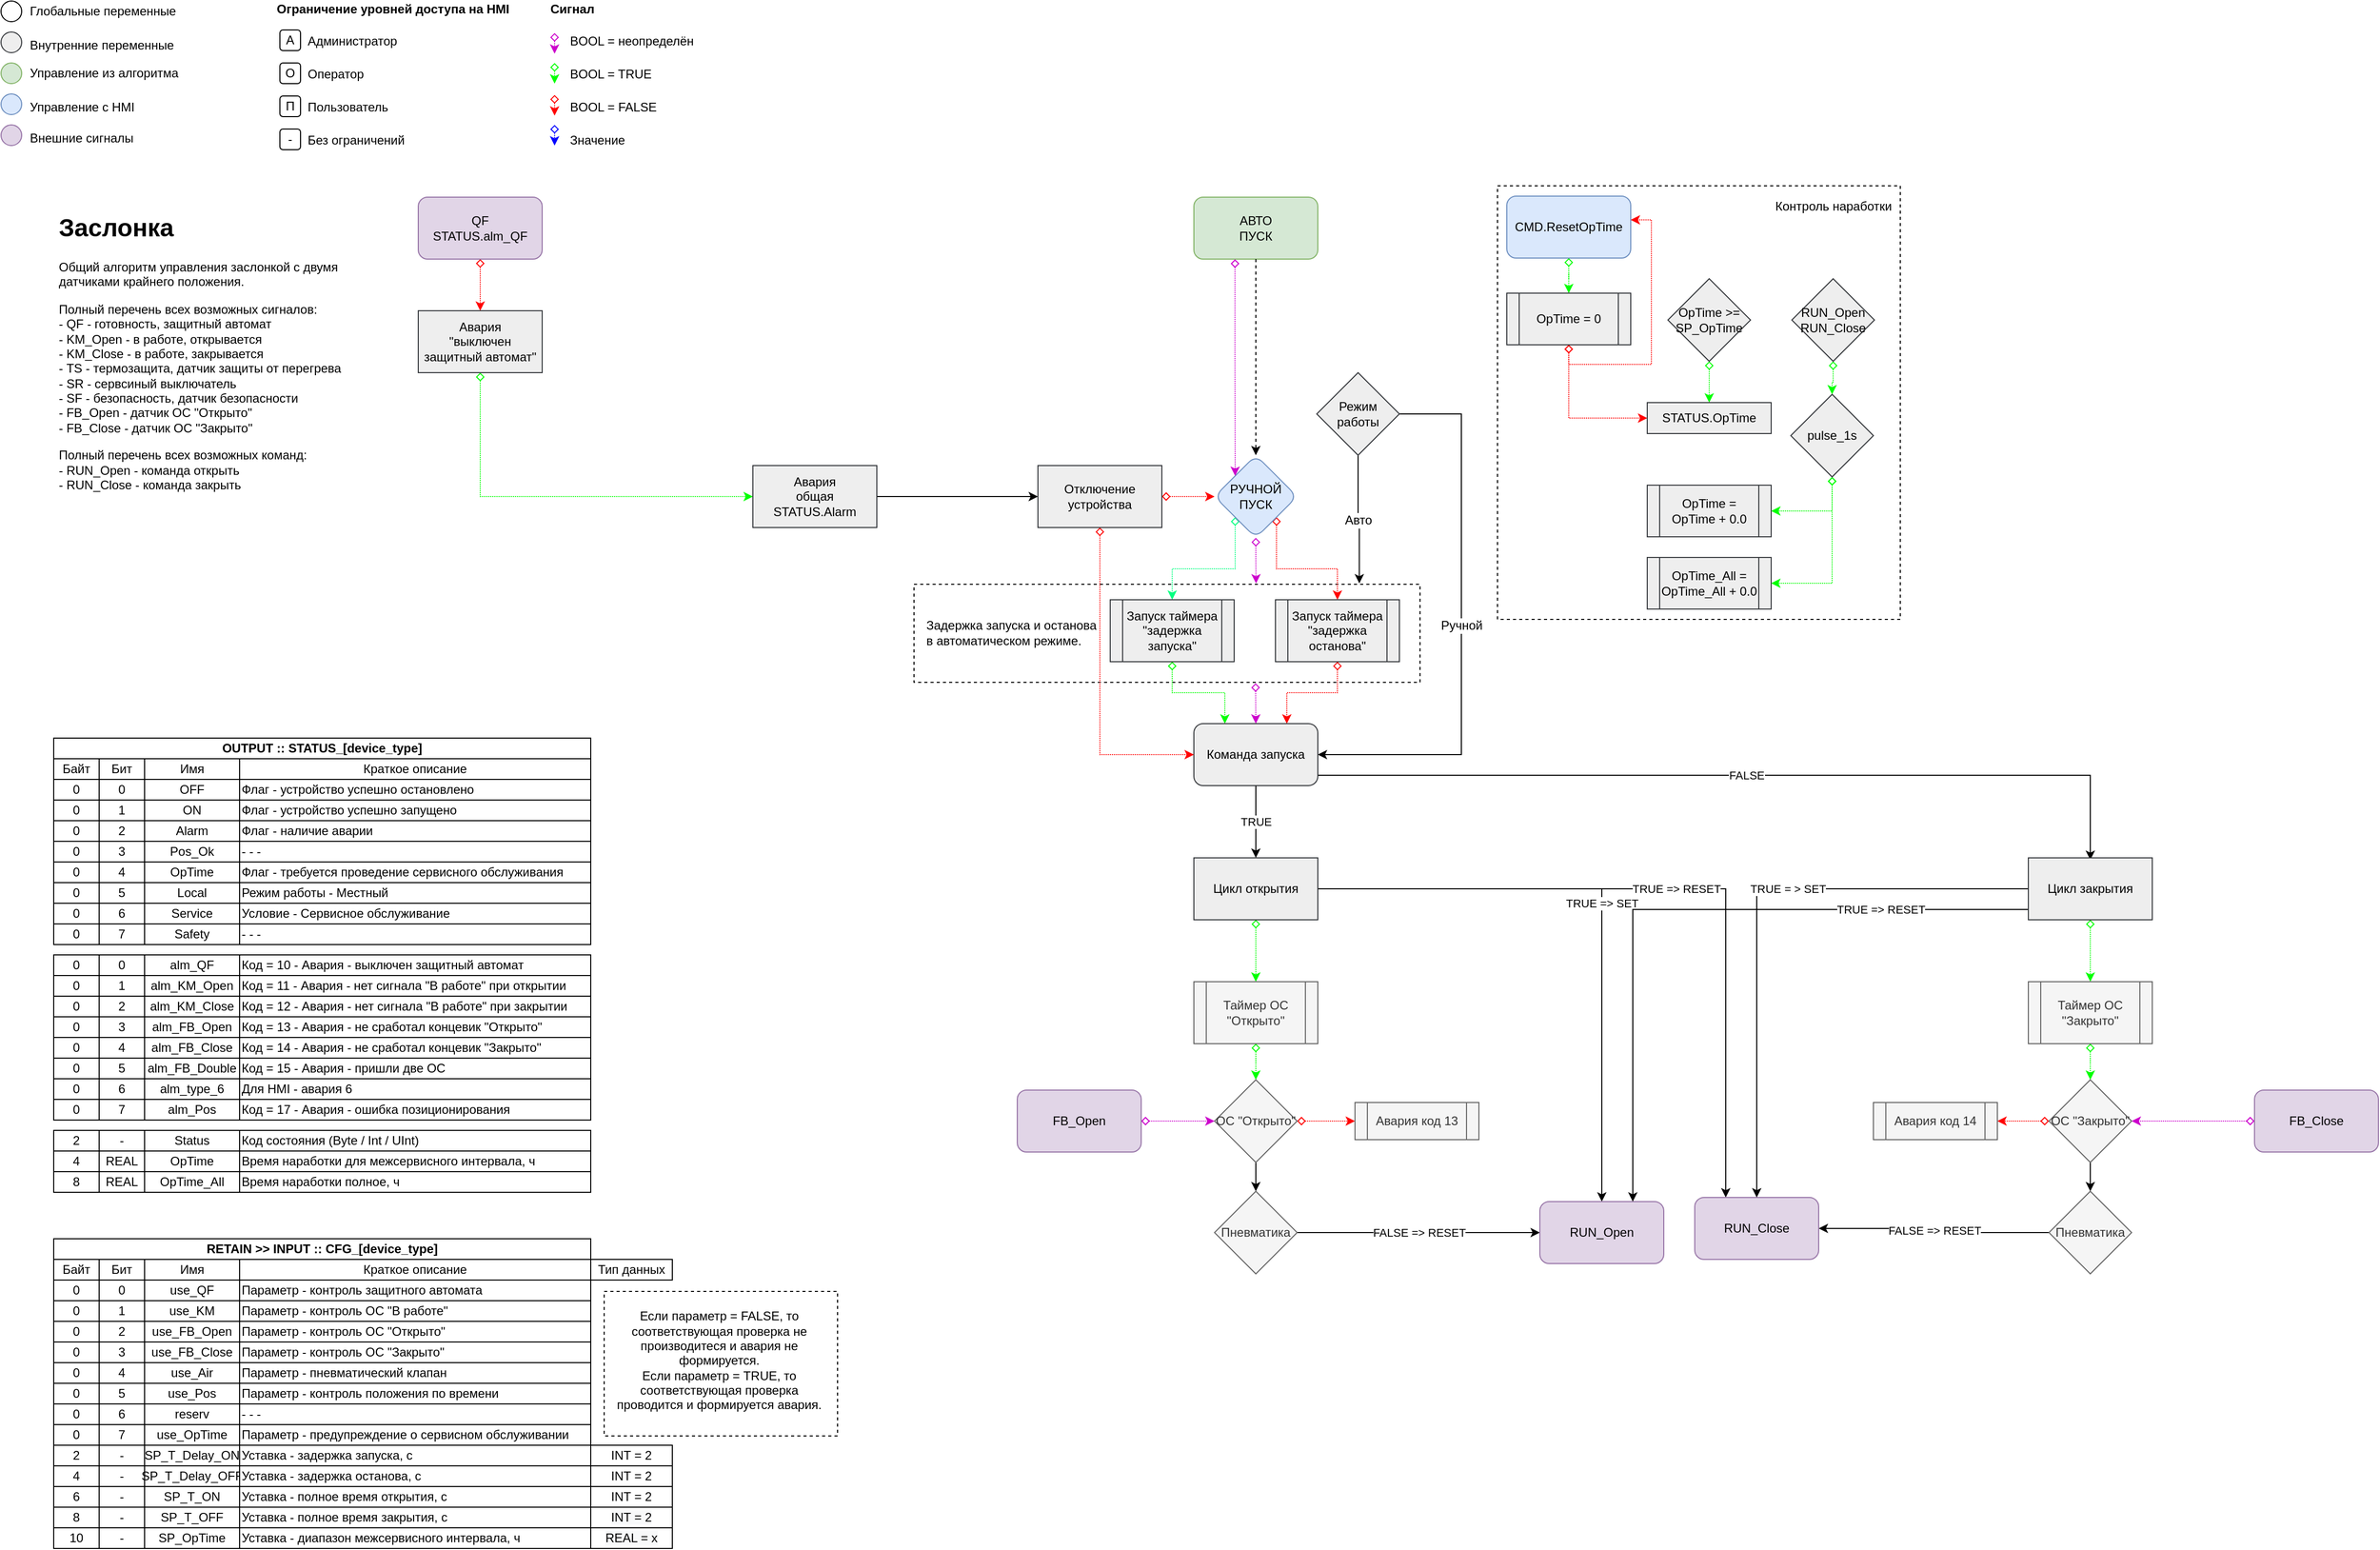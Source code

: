 <mxfile version="16.5.1" type="device"><diagram id="ZvDJRU9PUtHeH6yD3r8d" name="Стандартная версия"><mxGraphModel dx="1102" dy="857" grid="1" gridSize="10" guides="1" tooltips="1" connect="1" arrows="1" fold="1" page="1" pageScale="1" pageWidth="827" pageHeight="1169" math="0" shadow="0"><root><mxCell id="0"/><mxCell id="1" parent="0"/><mxCell id="0wNfYeTfLMhr4SV4lvzk-1" value="" style="rounded=0;whiteSpace=wrap;html=1;fillColor=none;dashed=1;strokeColor=#000000;" parent="1" vertex="1"><mxGeometry x="1459" y="189" width="390" height="420" as="geometry"/></mxCell><mxCell id="0wNfYeTfLMhr4SV4lvzk-2" style="edgeStyle=orthogonalEdgeStyle;rounded=0;orthogonalLoop=1;jettySize=auto;html=1;entryX=0.5;entryY=0;entryDx=0;entryDy=0;fontSize=12;startArrow=diamond;startFill=0;strokeColor=#CC00CC;exitX=0.675;exitY=1.009;exitDx=0;exitDy=0;exitPerimeter=0;dashed=1;dashPattern=1 1;" parent="1" source="0wNfYeTfLMhr4SV4lvzk-3" target="0wNfYeTfLMhr4SV4lvzk-70" edge="1"><mxGeometry relative="1" as="geometry"/></mxCell><mxCell id="0wNfYeTfLMhr4SV4lvzk-3" value="" style="rounded=0;whiteSpace=wrap;html=1;fillColor=none;dashed=1;strokeColor=#000000;" parent="1" vertex="1"><mxGeometry x="894" y="575" width="490" height="95" as="geometry"/></mxCell><mxCell id="0wNfYeTfLMhr4SV4lvzk-4" value="" style="ellipse;whiteSpace=wrap;html=1;rounded=1;shadow=0;glass=0;labelBackgroundColor=#FFFFFF;labelBorderColor=none;sketch=0;" parent="1" vertex="1"><mxGeometry x="10" y="10" width="20" height="20" as="geometry"/></mxCell><mxCell id="0wNfYeTfLMhr4SV4lvzk-5" value="" style="ellipse;whiteSpace=wrap;html=1;rounded=1;shadow=0;glass=0;labelBackgroundColor=#FFFFFF;labelBorderColor=none;sketch=0;fillColor=#eeeeee;strokeColor=#36393d;" parent="1" vertex="1"><mxGeometry x="10" y="40" width="20" height="20" as="geometry"/></mxCell><mxCell id="0wNfYeTfLMhr4SV4lvzk-6" value="" style="ellipse;whiteSpace=wrap;html=1;rounded=1;shadow=0;glass=0;labelBackgroundColor=#FFFFFF;labelBorderColor=none;sketch=0;fillColor=#d5e8d4;strokeColor=#82b366;" parent="1" vertex="1"><mxGeometry x="10" y="70" width="20" height="20" as="geometry"/></mxCell><mxCell id="0wNfYeTfLMhr4SV4lvzk-7" value="" style="ellipse;whiteSpace=wrap;html=1;rounded=1;shadow=0;glass=0;labelBackgroundColor=#FFFFFF;labelBorderColor=none;sketch=0;fillColor=#dae8fc;strokeColor=#6c8ebf;" parent="1" vertex="1"><mxGeometry x="10" y="100" width="20" height="20" as="geometry"/></mxCell><mxCell id="0wNfYeTfLMhr4SV4lvzk-8" value="" style="ellipse;whiteSpace=wrap;html=1;rounded=1;shadow=0;glass=0;labelBackgroundColor=#FFFFFF;labelBorderColor=none;sketch=0;fillColor=#e1d5e7;strokeColor=#9673a6;" parent="1" vertex="1"><mxGeometry x="10" y="130" width="20" height="20" as="geometry"/></mxCell><mxCell id="0wNfYeTfLMhr4SV4lvzk-9" value="Глобальные переменные" style="text;html=1;strokeColor=none;fillColor=none;align=left;verticalAlign=middle;whiteSpace=wrap;rounded=0;shadow=0;glass=0;labelBackgroundColor=#FFFFFF;labelBorderColor=none;sketch=0;" parent="1" vertex="1"><mxGeometry x="36" y="12.5" width="150" height="15" as="geometry"/></mxCell><mxCell id="0wNfYeTfLMhr4SV4lvzk-10" value="Внутренние переменные" style="text;html=1;strokeColor=none;fillColor=none;align=left;verticalAlign=middle;whiteSpace=wrap;rounded=0;shadow=0;glass=0;labelBackgroundColor=#FFFFFF;labelBorderColor=none;sketch=0;" parent="1" vertex="1"><mxGeometry x="36" y="45" width="150" height="15" as="geometry"/></mxCell><mxCell id="0wNfYeTfLMhr4SV4lvzk-11" value="Управление из алгоритма" style="text;html=1;strokeColor=none;fillColor=none;align=left;verticalAlign=middle;whiteSpace=wrap;rounded=0;shadow=0;glass=0;labelBackgroundColor=#FFFFFF;labelBorderColor=none;sketch=0;" parent="1" vertex="1"><mxGeometry x="36" y="72.5" width="254" height="15" as="geometry"/></mxCell><mxCell id="0wNfYeTfLMhr4SV4lvzk-12" value="Управление с HMI" style="text;html=1;strokeColor=none;fillColor=none;align=left;verticalAlign=middle;whiteSpace=wrap;rounded=0;shadow=0;glass=0;labelBackgroundColor=#FFFFFF;labelBorderColor=none;sketch=0;" parent="1" vertex="1"><mxGeometry x="36" y="105" width="150" height="15" as="geometry"/></mxCell><mxCell id="0wNfYeTfLMhr4SV4lvzk-13" value="Внешние сигналы" style="text;html=1;strokeColor=none;fillColor=none;align=left;verticalAlign=middle;whiteSpace=wrap;rounded=0;shadow=0;glass=0;labelBackgroundColor=#FFFFFF;labelBorderColor=none;sketch=0;" parent="1" vertex="1"><mxGeometry x="36" y="135" width="150" height="15" as="geometry"/></mxCell><mxCell id="0wNfYeTfLMhr4SV4lvzk-14" value="A" style="text;html=1;strokeColor=default;fillColor=default;align=center;verticalAlign=middle;whiteSpace=wrap;rounded=1;" parent="1" vertex="1"><mxGeometry x="280" y="38" width="20" height="20" as="geometry"/></mxCell><mxCell id="0wNfYeTfLMhr4SV4lvzk-15" value="O" style="text;html=1;strokeColor=default;fillColor=default;align=center;verticalAlign=middle;whiteSpace=wrap;rounded=1;" parent="1" vertex="1"><mxGeometry x="280" y="70" width="20" height="20" as="geometry"/></mxCell><mxCell id="0wNfYeTfLMhr4SV4lvzk-16" value="Администратор" style="text;html=1;strokeColor=none;fillColor=none;align=left;verticalAlign=middle;whiteSpace=wrap;rounded=0;shadow=0;glass=0;labelBackgroundColor=#FFFFFF;labelBorderColor=none;sketch=0;" parent="1" vertex="1"><mxGeometry x="305" y="41" width="150" height="15" as="geometry"/></mxCell><mxCell id="0wNfYeTfLMhr4SV4lvzk-17" value="Оператор" style="text;html=1;strokeColor=none;fillColor=none;align=left;verticalAlign=middle;whiteSpace=wrap;rounded=0;shadow=0;glass=0;labelBackgroundColor=#FFFFFF;labelBorderColor=none;sketch=0;" parent="1" vertex="1"><mxGeometry x="305" y="73" width="150" height="15" as="geometry"/></mxCell><mxCell id="0wNfYeTfLMhr4SV4lvzk-18" value="П" style="text;html=1;strokeColor=default;fillColor=default;align=center;verticalAlign=middle;whiteSpace=wrap;rounded=1;" parent="1" vertex="1"><mxGeometry x="280" y="102" width="20" height="20" as="geometry"/></mxCell><mxCell id="0wNfYeTfLMhr4SV4lvzk-19" value="Пользователь" style="text;html=1;strokeColor=none;fillColor=none;align=left;verticalAlign=middle;whiteSpace=wrap;rounded=0;shadow=0;glass=0;labelBackgroundColor=#FFFFFF;labelBorderColor=none;sketch=0;" parent="1" vertex="1"><mxGeometry x="305" y="105.5" width="150" height="15" as="geometry"/></mxCell><mxCell id="0wNfYeTfLMhr4SV4lvzk-20" value="&lt;b&gt;Ограничение уровней доступа на HMI&lt;/b&gt;" style="text;html=1;strokeColor=none;fillColor=none;align=left;verticalAlign=middle;whiteSpace=wrap;rounded=0;shadow=0;glass=0;labelBackgroundColor=#FFFFFF;labelBorderColor=none;sketch=0;" parent="1" vertex="1"><mxGeometry x="275" y="10" width="235" height="15" as="geometry"/></mxCell><mxCell id="0wNfYeTfLMhr4SV4lvzk-21" value="-" style="text;html=1;strokeColor=default;fillColor=default;align=center;verticalAlign=middle;whiteSpace=wrap;rounded=1;" parent="1" vertex="1"><mxGeometry x="280" y="134" width="20" height="20" as="geometry"/></mxCell><mxCell id="0wNfYeTfLMhr4SV4lvzk-22" value="Без ограничений" style="text;html=1;strokeColor=none;fillColor=none;align=left;verticalAlign=middle;whiteSpace=wrap;rounded=0;shadow=0;glass=0;labelBackgroundColor=#FFFFFF;labelBorderColor=none;sketch=0;" parent="1" vertex="1"><mxGeometry x="305" y="137.5" width="150" height="15" as="geometry"/></mxCell><mxCell id="0wNfYeTfLMhr4SV4lvzk-23" value="&lt;h1&gt;Заслонка&lt;/h1&gt;&lt;p&gt;Общий алгоритм управления заслонкой с двумя датчиками крайнего положения.&lt;/p&gt;&lt;p&gt;Полный перечень всех возможных сигналов:&lt;br&gt;- QF - готовность, защитный автомат&lt;br&gt;&lt;span&gt;- KM_Open - в работе, открывается&lt;br&gt;- KM_Close - в работе, закрывается&lt;br&gt;&lt;/span&gt;&lt;span&gt;- TS - термозащита, датчик защиты от перегрева&lt;br&gt;&lt;/span&gt;&lt;span&gt;- SR - сервсиный выключатель&lt;br&gt;&lt;/span&gt;&lt;span&gt;- SF - безопасность, датчик безопасности&lt;br&gt;- FB_Open - датчик ОС &quot;Открыто&quot;&lt;br&gt;- FB_Close - датчик ОС &quot;Закрыто&quot;&lt;/span&gt;&lt;/p&gt;&lt;p&gt;Полный перечень всех возможных команд:&lt;br&gt;- RUN_Open - команда открыть&lt;br&gt;- RUN_Close - команда закрыть&lt;/p&gt;" style="text;html=1;strokeColor=none;fillColor=none;spacing=5;spacingTop=-20;whiteSpace=wrap;overflow=hidden;rounded=0;shadow=0;glass=0;sketch=0;" parent="1" vertex="1"><mxGeometry x="61" y="210" width="329" height="290" as="geometry"/></mxCell><mxCell id="0wNfYeTfLMhr4SV4lvzk-24" value="&lt;b&gt;Сигнал&lt;br&gt;&lt;/b&gt;" style="text;html=1;strokeColor=none;fillColor=none;align=left;verticalAlign=middle;whiteSpace=wrap;rounded=0;shadow=0;glass=0;labelBackgroundColor=#FFFFFF;labelBorderColor=none;sketch=0;" parent="1" vertex="1"><mxGeometry x="540" y="10" width="160" height="15" as="geometry"/></mxCell><mxCell id="0wNfYeTfLMhr4SV4lvzk-25" style="edgeStyle=orthogonalEdgeStyle;rounded=0;orthogonalLoop=1;jettySize=auto;html=1;dashed=1;dashPattern=1 1;strokeColor=#CC00CC;startArrow=diamond;startFill=0;" parent="1" edge="1"><mxGeometry relative="1" as="geometry"><mxPoint x="546" y="41" as="sourcePoint"/><mxPoint x="546" y="61" as="targetPoint"/></mxGeometry></mxCell><mxCell id="0wNfYeTfLMhr4SV4lvzk-26" style="edgeStyle=orthogonalEdgeStyle;rounded=0;orthogonalLoop=1;jettySize=auto;html=1;dashed=1;dashPattern=1 1;strokeColor=#00FF00;startArrow=diamond;startFill=0;" parent="1" edge="1"><mxGeometry relative="1" as="geometry"><mxPoint x="546" y="70" as="sourcePoint"/><mxPoint x="546" y="90" as="targetPoint"/></mxGeometry></mxCell><mxCell id="0wNfYeTfLMhr4SV4lvzk-27" value="BOOL = неопределён" style="text;html=1;strokeColor=none;fillColor=none;align=left;verticalAlign=middle;whiteSpace=wrap;rounded=0;shadow=0;glass=0;labelBackgroundColor=#FFFFFF;labelBorderColor=none;sketch=0;" parent="1" vertex="1"><mxGeometry x="559" y="41" width="150" height="15" as="geometry"/></mxCell><mxCell id="0wNfYeTfLMhr4SV4lvzk-28" value="BOOL = TRUE" style="text;html=1;strokeColor=none;fillColor=none;align=left;verticalAlign=middle;whiteSpace=wrap;rounded=0;shadow=0;glass=0;labelBackgroundColor=#FFFFFF;labelBorderColor=none;sketch=0;" parent="1" vertex="1"><mxGeometry x="559" y="73" width="150" height="15" as="geometry"/></mxCell><mxCell id="0wNfYeTfLMhr4SV4lvzk-29" value="BOOL = FALSE" style="text;html=1;strokeColor=none;fillColor=none;align=left;verticalAlign=middle;whiteSpace=wrap;rounded=0;shadow=0;glass=0;labelBackgroundColor=#FFFFFF;labelBorderColor=none;sketch=0;" parent="1" vertex="1"><mxGeometry x="559" y="105.5" width="150" height="15" as="geometry"/></mxCell><mxCell id="0wNfYeTfLMhr4SV4lvzk-30" value="Значение" style="text;html=1;strokeColor=none;fillColor=none;align=left;verticalAlign=middle;whiteSpace=wrap;rounded=0;shadow=0;glass=0;labelBackgroundColor=#FFFFFF;labelBorderColor=none;sketch=0;" parent="1" vertex="1"><mxGeometry x="559" y="137.5" width="150" height="15" as="geometry"/></mxCell><mxCell id="0wNfYeTfLMhr4SV4lvzk-31" style="edgeStyle=orthogonalEdgeStyle;rounded=0;orthogonalLoop=1;jettySize=auto;html=1;dashed=1;dashPattern=1 1;strokeColor=#FF0000;startArrow=diamond;startFill=0;" parent="1" edge="1"><mxGeometry relative="1" as="geometry"><mxPoint x="546" y="101" as="sourcePoint"/><mxPoint x="546" y="121" as="targetPoint"/></mxGeometry></mxCell><mxCell id="0wNfYeTfLMhr4SV4lvzk-32" style="edgeStyle=orthogonalEdgeStyle;rounded=0;orthogonalLoop=1;jettySize=auto;html=1;dashed=1;dashPattern=1 1;strokeColor=#0000FF;startArrow=diamond;startFill=0;" parent="1" edge="1"><mxGeometry relative="1" as="geometry"><mxPoint x="546" y="130" as="sourcePoint"/><mxPoint x="546" y="150" as="targetPoint"/></mxGeometry></mxCell><mxCell id="0wNfYeTfLMhr4SV4lvzk-33" value="" style="edgeStyle=orthogonalEdgeStyle;rounded=0;orthogonalLoop=1;jettySize=auto;html=1;exitX=0.75;exitY=1;exitDx=0;exitDy=0;entryX=0.75;entryY=0;entryDx=0;entryDy=0;fontSize=12;startArrow=diamond;startFill=0;dashed=1;dashPattern=1 1;strokeColor=#FF0000;" parent="1" edge="1"><mxGeometry relative="1" as="geometry"><mxPoint x="474" y="260" as="sourcePoint"/><mxPoint x="474" y="310" as="targetPoint"/></mxGeometry></mxCell><mxCell id="0wNfYeTfLMhr4SV4lvzk-34" value="QF&lt;br&gt;STATUS.alm_QF" style="rounded=1;whiteSpace=wrap;html=1;fontSize=12;fillColor=#e1d5e7;strokeColor=#9673a6;" parent="1" vertex="1"><mxGeometry x="414" y="200" width="120" height="60" as="geometry"/></mxCell><mxCell id="0wNfYeTfLMhr4SV4lvzk-41" value="АВТО&lt;br&gt;ПУСК" style="rounded=1;whiteSpace=wrap;html=1;fontSize=12;fillColor=#d5e8d4;strokeColor=#82b366;" parent="1" vertex="1"><mxGeometry x="1165" y="200" width="120" height="60" as="geometry"/></mxCell><mxCell id="0wNfYeTfLMhr4SV4lvzk-48" style="edgeStyle=orthogonalEdgeStyle;rounded=0;orthogonalLoop=1;jettySize=auto;html=1;entryX=0;entryY=0.5;entryDx=0;entryDy=0;dashed=1;dashPattern=1 1;fontSize=12;startArrow=diamond;startFill=0;strokeColor=#00FF00;" parent="1" source="0wNfYeTfLMhr4SV4lvzk-49" target="0wNfYeTfLMhr4SV4lvzk-51" edge="1"><mxGeometry relative="1" as="geometry"><Array as="points"><mxPoint x="474" y="490"/></Array></mxGeometry></mxCell><mxCell id="0wNfYeTfLMhr4SV4lvzk-49" value="Авария&lt;br&gt;&quot;выключен защитный автомат&quot;" style="rounded=0;whiteSpace=wrap;html=1;fontSize=12;fillColor=#eeeeee;strokeColor=#36393d;" parent="1" vertex="1"><mxGeometry x="414" y="310" width="120" height="60" as="geometry"/></mxCell><mxCell id="0wNfYeTfLMhr4SV4lvzk-50" style="edgeStyle=orthogonalEdgeStyle;rounded=0;orthogonalLoop=1;jettySize=auto;html=1;fontSize=12;startArrow=none;startFill=0;endArrow=classic;endFill=1;strokeColor=#000000;entryX=0;entryY=0.5;entryDx=0;entryDy=0;" parent="1" source="0wNfYeTfLMhr4SV4lvzk-51" target="0wNfYeTfLMhr4SV4lvzk-200" edge="1"><mxGeometry relative="1" as="geometry"><mxPoint x="1030" y="490" as="targetPoint"/></mxGeometry></mxCell><mxCell id="0wNfYeTfLMhr4SV4lvzk-51" value="Авария&lt;br&gt;общая&lt;br&gt;STATUS.Alarm" style="rounded=0;whiteSpace=wrap;html=1;fontSize=12;fillColor=#eeeeee;strokeColor=#36393d;" parent="1" vertex="1"><mxGeometry x="738" y="460" width="120" height="60" as="geometry"/></mxCell><mxCell id="0wNfYeTfLMhr4SV4lvzk-52" style="edgeStyle=orthogonalEdgeStyle;rounded=0;orthogonalLoop=1;jettySize=auto;html=1;exitX=0.5;exitY=1;exitDx=0;exitDy=0;fontSize=12;startArrow=diamond;startFill=0;strokeColor=#CC00CC;dashed=1;dashPattern=1 1;entryX=0.676;entryY=-0.009;entryDx=0;entryDy=0;entryPerimeter=0;" parent="1" source="0wNfYeTfLMhr4SV4lvzk-55" target="0wNfYeTfLMhr4SV4lvzk-3" edge="1"><mxGeometry relative="1" as="geometry"/></mxCell><mxCell id="0wNfYeTfLMhr4SV4lvzk-53" style="edgeStyle=orthogonalEdgeStyle;rounded=0;orthogonalLoop=1;jettySize=auto;html=1;exitX=0;exitY=1;exitDx=0;exitDy=0;entryX=0.5;entryY=0;entryDx=0;entryDy=0;fontSize=12;startArrow=diamond;startFill=0;strokeColor=#00FF80;dashed=1;dashPattern=1 1;" parent="1" source="0wNfYeTfLMhr4SV4lvzk-55" target="0wNfYeTfLMhr4SV4lvzk-64" edge="1"><mxGeometry relative="1" as="geometry"/></mxCell><mxCell id="0wNfYeTfLMhr4SV4lvzk-54" style="edgeStyle=orthogonalEdgeStyle;rounded=0;orthogonalLoop=1;jettySize=auto;html=1;exitX=1;exitY=1;exitDx=0;exitDy=0;entryX=0.5;entryY=0;entryDx=0;entryDy=0;dashed=1;dashPattern=1 1;fontSize=12;startArrow=diamond;startFill=0;strokeColor=#FF0000;" parent="1" source="0wNfYeTfLMhr4SV4lvzk-55" target="0wNfYeTfLMhr4SV4lvzk-62" edge="1"><mxGeometry relative="1" as="geometry"/></mxCell><mxCell id="0wNfYeTfLMhr4SV4lvzk-55" value="РУЧНОЙ&lt;br&gt;ПУСК" style="rhombus;whiteSpace=wrap;html=1;rounded=1;shadow=0;glass=0;sketch=0;fillColor=#dae8fc;strokeColor=#6c8ebf;" parent="1" vertex="1"><mxGeometry x="1185" y="450" width="80" height="80" as="geometry"/></mxCell><mxCell id="0wNfYeTfLMhr4SV4lvzk-56" style="edgeStyle=orthogonalEdgeStyle;rounded=0;orthogonalLoop=1;jettySize=auto;html=1;entryX=0.5;entryY=0;entryDx=0;entryDy=0;dashed=1;exitX=0.5;exitY=1;exitDx=0;exitDy=0;" parent="1" source="0wNfYeTfLMhr4SV4lvzk-41" target="0wNfYeTfLMhr4SV4lvzk-55" edge="1"><mxGeometry relative="1" as="geometry"><mxPoint x="1225" y="400" as="sourcePoint"/></mxGeometry></mxCell><mxCell id="0wNfYeTfLMhr4SV4lvzk-57" style="edgeStyle=orthogonalEdgeStyle;rounded=0;orthogonalLoop=1;jettySize=auto;html=1;exitX=0.332;exitY=1.003;exitDx=0;exitDy=0;entryX=0;entryY=0;entryDx=0;entryDy=0;dashed=1;dashPattern=1 1;strokeColor=#CC00CC;startArrow=diamond;startFill=0;exitPerimeter=0;" parent="1" source="0wNfYeTfLMhr4SV4lvzk-41" target="0wNfYeTfLMhr4SV4lvzk-55" edge="1"><mxGeometry relative="1" as="geometry"><mxPoint x="1205" y="380" as="sourcePoint"/></mxGeometry></mxCell><mxCell id="0wNfYeTfLMhr4SV4lvzk-58" value="Авто" style="edgeStyle=orthogonalEdgeStyle;rounded=0;orthogonalLoop=1;jettySize=auto;html=1;entryX=0.88;entryY=-0.009;entryDx=0;entryDy=0;entryPerimeter=0;fontSize=12;startArrow=none;startFill=0;strokeColor=#000000;" parent="1" source="0wNfYeTfLMhr4SV4lvzk-60" target="0wNfYeTfLMhr4SV4lvzk-3" edge="1"><mxGeometry relative="1" as="geometry"/></mxCell><mxCell id="0wNfYeTfLMhr4SV4lvzk-59" value="Ручной" style="edgeStyle=orthogonalEdgeStyle;rounded=0;orthogonalLoop=1;jettySize=auto;html=1;entryX=1;entryY=0.5;entryDx=0;entryDy=0;fontSize=12;startArrow=none;startFill=0;strokeColor=#000000;exitX=1;exitY=0.5;exitDx=0;exitDy=0;" parent="1" source="0wNfYeTfLMhr4SV4lvzk-60" target="0wNfYeTfLMhr4SV4lvzk-70" edge="1"><mxGeometry relative="1" as="geometry"><Array as="points"><mxPoint x="1424" y="410"/><mxPoint x="1424" y="740"/></Array></mxGeometry></mxCell><mxCell id="0wNfYeTfLMhr4SV4lvzk-60" value="Режим работы" style="rhombus;whiteSpace=wrap;html=1;fontSize=12;fillColor=#eeeeee;strokeColor=#36393d;" parent="1" vertex="1"><mxGeometry x="1284" y="370" width="80" height="80" as="geometry"/></mxCell><mxCell id="0wNfYeTfLMhr4SV4lvzk-61" style="edgeStyle=orthogonalEdgeStyle;rounded=0;orthogonalLoop=1;jettySize=auto;html=1;entryX=0.75;entryY=0;entryDx=0;entryDy=0;dashed=1;dashPattern=1 1;fontSize=12;startArrow=diamond;startFill=0;strokeColor=#FF0000;" parent="1" source="0wNfYeTfLMhr4SV4lvzk-62" target="0wNfYeTfLMhr4SV4lvzk-70" edge="1"><mxGeometry relative="1" as="geometry"/></mxCell><mxCell id="0wNfYeTfLMhr4SV4lvzk-62" value="Запуск таймера&lt;br&gt;&quot;задержка останова&quot;" style="shape=process;whiteSpace=wrap;html=1;backgroundOutline=1;fontSize=12;fillColor=#eeeeee;strokeColor=#36393d;" parent="1" vertex="1"><mxGeometry x="1244" y="590" width="120" height="60" as="geometry"/></mxCell><mxCell id="0wNfYeTfLMhr4SV4lvzk-63" style="edgeStyle=orthogonalEdgeStyle;rounded=0;orthogonalLoop=1;jettySize=auto;html=1;entryX=0.25;entryY=0;entryDx=0;entryDy=0;dashed=1;dashPattern=1 1;fontSize=12;startArrow=diamond;startFill=0;strokeColor=#00FF00;" parent="1" source="0wNfYeTfLMhr4SV4lvzk-64" target="0wNfYeTfLMhr4SV4lvzk-70" edge="1"><mxGeometry relative="1" as="geometry"/></mxCell><mxCell id="0wNfYeTfLMhr4SV4lvzk-64" value="Запуск таймера&lt;br&gt;&quot;задержка запуска&quot;" style="shape=process;whiteSpace=wrap;html=1;backgroundOutline=1;fontSize=12;fillColor=#eeeeee;strokeColor=#36393d;" parent="1" vertex="1"><mxGeometry x="1084" y="590" width="120" height="60" as="geometry"/></mxCell><mxCell id="0wNfYeTfLMhr4SV4lvzk-65" value="Задержка запуска и останова&lt;br&gt;в автоматическом режиме." style="text;html=1;strokeColor=none;fillColor=none;align=left;verticalAlign=middle;whiteSpace=wrap;rounded=0;dashed=1;" parent="1" vertex="1"><mxGeometry x="904" y="602" width="210" height="40" as="geometry"/></mxCell><mxCell id="IChi7haE0IejocVg19P0-2" value="TRUE" style="edgeStyle=orthogonalEdgeStyle;rounded=0;orthogonalLoop=1;jettySize=auto;html=1;entryX=0.5;entryY=0;entryDx=0;entryDy=0;" parent="1" source="0wNfYeTfLMhr4SV4lvzk-70" target="IChi7haE0IejocVg19P0-1" edge="1"><mxGeometry relative="1" as="geometry"/></mxCell><mxCell id="IChi7haE0IejocVg19P0-73" value="FALSE" style="edgeStyle=orthogonalEdgeStyle;rounded=0;orthogonalLoop=1;jettySize=auto;html=1;startArrow=none;startFill=0;endArrow=classic;endFill=1;strokeColor=#000000;" parent="1" source="0wNfYeTfLMhr4SV4lvzk-70" edge="1"><mxGeometry relative="1" as="geometry"><mxPoint x="2033" y="842" as="targetPoint"/><Array as="points"><mxPoint x="2033" y="760"/><mxPoint x="2033" y="842"/></Array></mxGeometry></mxCell><mxCell id="0wNfYeTfLMhr4SV4lvzk-70" value="Команда запуска" style="rounded=1;whiteSpace=wrap;html=1;fontSize=12;fillColor=#eeeeee;strokeColor=#36393d;" parent="1" vertex="1"><mxGeometry x="1165" y="710" width="120" height="60" as="geometry"/></mxCell><mxCell id="0wNfYeTfLMhr4SV4lvzk-198" style="edgeStyle=orthogonalEdgeStyle;rounded=0;orthogonalLoop=1;jettySize=auto;html=1;dashed=1;dashPattern=1 1;fontSize=12;startArrow=diamond;startFill=0;endArrow=classic;endFill=1;strokeColor=#FF0000;exitX=1;exitY=0.5;exitDx=0;exitDy=0;entryX=0;entryY=0.5;entryDx=0;entryDy=0;" parent="1" source="0wNfYeTfLMhr4SV4lvzk-200" target="0wNfYeTfLMhr4SV4lvzk-55" edge="1"><mxGeometry relative="1" as="geometry"><mxPoint x="1130" y="490" as="sourcePoint"/><mxPoint x="1180" y="490" as="targetPoint"/></mxGeometry></mxCell><mxCell id="0wNfYeTfLMhr4SV4lvzk-199" style="edgeStyle=orthogonalEdgeStyle;rounded=0;orthogonalLoop=1;jettySize=auto;html=1;entryX=0;entryY=0.5;entryDx=0;entryDy=0;dashed=1;dashPattern=1 1;fontSize=12;startArrow=diamond;startFill=0;endArrow=classic;endFill=1;strokeColor=#FF0000;exitX=0.5;exitY=1;exitDx=0;exitDy=0;" parent="1" target="0wNfYeTfLMhr4SV4lvzk-70" edge="1"><mxGeometry relative="1" as="geometry"><mxPoint x="1074" y="520" as="sourcePoint"/><Array as="points"><mxPoint x="1074" y="740"/></Array></mxGeometry></mxCell><mxCell id="0wNfYeTfLMhr4SV4lvzk-200" value="Отключение&lt;br&gt;устройства" style="rounded=0;whiteSpace=wrap;html=1;fontSize=12;strokeColor=#36393d;fillColor=#eeeeee;" parent="1" vertex="1"><mxGeometry x="1014" y="460" width="120" height="60" as="geometry"/></mxCell><mxCell id="0wNfYeTfLMhr4SV4lvzk-205" style="edgeStyle=orthogonalEdgeStyle;rounded=0;orthogonalLoop=1;jettySize=auto;html=1;entryX=1;entryY=0.5;entryDx=0;entryDy=0;dashed=1;dashPattern=1 1;startArrow=diamond;startFill=0;strokeColor=#00FF00;" parent="1" source="0wNfYeTfLMhr4SV4lvzk-207" target="0wNfYeTfLMhr4SV4lvzk-208" edge="1"><mxGeometry relative="1" as="geometry"><Array as="points"><mxPoint x="1783" y="504"/></Array></mxGeometry></mxCell><mxCell id="0wNfYeTfLMhr4SV4lvzk-206" style="edgeStyle=orthogonalEdgeStyle;rounded=0;orthogonalLoop=1;jettySize=auto;html=1;entryX=1;entryY=0.5;entryDx=0;entryDy=0;dashed=1;dashPattern=1 1;startArrow=diamond;startFill=0;strokeColor=#00FF00;" parent="1" source="0wNfYeTfLMhr4SV4lvzk-207" target="0wNfYeTfLMhr4SV4lvzk-223" edge="1"><mxGeometry relative="1" as="geometry"><Array as="points"><mxPoint x="1783" y="574"/></Array></mxGeometry></mxCell><mxCell id="0wNfYeTfLMhr4SV4lvzk-207" value="pulse_1s" style="rhombus;whiteSpace=wrap;html=1;fontSize=12;fillColor=#eeeeee;strokeColor=#36393d;" parent="1" vertex="1"><mxGeometry x="1743" y="391" width="80" height="80" as="geometry"/></mxCell><mxCell id="0wNfYeTfLMhr4SV4lvzk-208" value="OpTime = OpTime + 0.0" style="shape=process;whiteSpace=wrap;html=1;backgroundOutline=1;fontSize=12;fillColor=#eeeeee;strokeColor=#36393d;" parent="1" vertex="1"><mxGeometry x="1604" y="479" width="120" height="50" as="geometry"/></mxCell><mxCell id="0wNfYeTfLMhr4SV4lvzk-209" style="edgeStyle=orthogonalEdgeStyle;rounded=0;orthogonalLoop=1;jettySize=auto;html=1;entryX=0.5;entryY=0;entryDx=0;entryDy=0;dashed=1;dashPattern=1 1;startArrow=diamond;startFill=0;strokeColor=#00FF00;" parent="1" source="0wNfYeTfLMhr4SV4lvzk-210" target="0wNfYeTfLMhr4SV4lvzk-213" edge="1"><mxGeometry relative="1" as="geometry"/></mxCell><mxCell id="0wNfYeTfLMhr4SV4lvzk-210" value="CMD.ResetOpTime" style="rounded=1;whiteSpace=wrap;html=1;fontSize=12;fillColor=#dae8fc;strokeColor=#6c8ebf;" parent="1" vertex="1"><mxGeometry x="1468" y="199" width="120" height="60" as="geometry"/></mxCell><mxCell id="0wNfYeTfLMhr4SV4lvzk-211" style="edgeStyle=orthogonalEdgeStyle;rounded=0;orthogonalLoop=1;jettySize=auto;html=1;entryX=1;entryY=0.383;entryDx=0;entryDy=0;entryPerimeter=0;dashed=1;dashPattern=1 1;startArrow=diamond;startFill=0;strokeColor=#FF0000;" parent="1" source="0wNfYeTfLMhr4SV4lvzk-213" target="0wNfYeTfLMhr4SV4lvzk-210" edge="1"><mxGeometry relative="1" as="geometry"><Array as="points"><mxPoint x="1528" y="362.0"/><mxPoint x="1608" y="362.0"/><mxPoint x="1608" y="222.0"/></Array></mxGeometry></mxCell><mxCell id="0wNfYeTfLMhr4SV4lvzk-212" style="edgeStyle=orthogonalEdgeStyle;rounded=0;orthogonalLoop=1;jettySize=auto;html=1;entryX=0;entryY=0.5;entryDx=0;entryDy=0;dashed=1;dashPattern=1 1;startArrow=diamond;startFill=0;strokeColor=#FF0000;" parent="1" source="0wNfYeTfLMhr4SV4lvzk-213" target="0wNfYeTfLMhr4SV4lvzk-228" edge="1"><mxGeometry relative="1" as="geometry"><Array as="points"><mxPoint x="1528" y="414"/></Array></mxGeometry></mxCell><mxCell id="0wNfYeTfLMhr4SV4lvzk-213" value="OpTime = 0" style="shape=process;whiteSpace=wrap;html=1;backgroundOutline=1;fontSize=12;fillColor=#eeeeee;strokeColor=#36393d;" parent="1" vertex="1"><mxGeometry x="1468" y="293.0" width="120" height="50" as="geometry"/></mxCell><mxCell id="0wNfYeTfLMhr4SV4lvzk-223" value="OpTime_All = OpTime_All + 0.0" style="shape=process;whiteSpace=wrap;html=1;backgroundOutline=1;fontSize=12;fillColor=#eeeeee;strokeColor=#36393d;" parent="1" vertex="1"><mxGeometry x="1604" y="549" width="120" height="50" as="geometry"/></mxCell><mxCell id="0wNfYeTfLMhr4SV4lvzk-224" style="edgeStyle=orthogonalEdgeStyle;rounded=0;orthogonalLoop=1;jettySize=auto;html=1;entryX=0.5;entryY=0;entryDx=0;entryDy=0;dashed=1;dashPattern=1 1;startArrow=diamond;startFill=0;strokeColor=#00FF00;" parent="1" source="0wNfYeTfLMhr4SV4lvzk-225" target="0wNfYeTfLMhr4SV4lvzk-207" edge="1"><mxGeometry relative="1" as="geometry"/></mxCell><mxCell id="0wNfYeTfLMhr4SV4lvzk-225" value="RUN_Open&lt;br&gt;RUN_Close" style="rhombus;whiteSpace=wrap;html=1;fontSize=12;fillColor=#eeeeee;strokeColor=#36393d;" parent="1" vertex="1"><mxGeometry x="1744" y="279" width="80" height="80" as="geometry"/></mxCell><mxCell id="0wNfYeTfLMhr4SV4lvzk-226" style="edgeStyle=orthogonalEdgeStyle;rounded=0;orthogonalLoop=1;jettySize=auto;html=1;entryX=0.5;entryY=0;entryDx=0;entryDy=0;dashed=1;dashPattern=1 1;startArrow=diamond;startFill=0;strokeColor=#00FF00;" parent="1" source="0wNfYeTfLMhr4SV4lvzk-227" target="0wNfYeTfLMhr4SV4lvzk-228" edge="1"><mxGeometry relative="1" as="geometry"/></mxCell><mxCell id="0wNfYeTfLMhr4SV4lvzk-227" value="OpTime &amp;gt;= SP_OpTime" style="rhombus;whiteSpace=wrap;html=1;fontSize=12;fillColor=#eeeeee;strokeColor=#36393d;" parent="1" vertex="1"><mxGeometry x="1624" y="279" width="80" height="80" as="geometry"/></mxCell><mxCell id="0wNfYeTfLMhr4SV4lvzk-228" value="STATUS.OpTime" style="rounded=0;whiteSpace=wrap;html=1;fontSize=12;fillColor=#eeeeee;strokeColor=#36393d;" parent="1" vertex="1"><mxGeometry x="1604" y="399" width="120" height="30" as="geometry"/></mxCell><mxCell id="0wNfYeTfLMhr4SV4lvzk-229" value="Контроль наработки" style="text;html=1;strokeColor=none;fillColor=none;align=left;verticalAlign=middle;whiteSpace=wrap;rounded=0;dashed=1;" parent="1" vertex="1"><mxGeometry x="1726" y="189" width="140" height="40" as="geometry"/></mxCell><mxCell id="0wNfYeTfLMhr4SV4lvzk-262" value="" style="rounded=0;whiteSpace=wrap;html=1;fillColor=none;dashed=1;strokeColor=#000000;" parent="1" vertex="1"><mxGeometry x="594" y="1260" width="226" height="140" as="geometry"/></mxCell><mxCell id="0wNfYeTfLMhr4SV4lvzk-263" value="Если параметр = FALSE, то соответствующая проверка не производитеся и авария не формируется.&lt;br&gt;Если параметр = TRUE, то соответствующая проверка проводится и формируется авария." style="text;html=1;strokeColor=none;fillColor=none;align=center;verticalAlign=middle;whiteSpace=wrap;rounded=0;dashed=1;" parent="1" vertex="1"><mxGeometry x="599.5" y="1264" width="210.5" height="126" as="geometry"/></mxCell><mxCell id="0wNfYeTfLMhr4SV4lvzk-264" value="OUTPUT :: STATUS_[device_type]" style="rounded=0;whiteSpace=wrap;html=1;fontStyle=1" parent="1" vertex="1"><mxGeometry x="61" y="724" width="520" height="20" as="geometry"/></mxCell><mxCell id="0wNfYeTfLMhr4SV4lvzk-265" value="Байт" style="rounded=0;whiteSpace=wrap;html=1;" parent="1" vertex="1"><mxGeometry x="61" y="744" width="44" height="20" as="geometry"/></mxCell><mxCell id="0wNfYeTfLMhr4SV4lvzk-266" value="Бит" style="rounded=0;whiteSpace=wrap;html=1;" parent="1" vertex="1"><mxGeometry x="105" y="744" width="44" height="20" as="geometry"/></mxCell><mxCell id="0wNfYeTfLMhr4SV4lvzk-267" value="Имя" style="rounded=0;whiteSpace=wrap;html=1;" parent="1" vertex="1"><mxGeometry x="149" y="744" width="92" height="20" as="geometry"/></mxCell><mxCell id="0wNfYeTfLMhr4SV4lvzk-268" value="Краткое описание" style="rounded=0;whiteSpace=wrap;html=1;" parent="1" vertex="1"><mxGeometry x="241" y="744" width="340" height="20" as="geometry"/></mxCell><mxCell id="0wNfYeTfLMhr4SV4lvzk-269" value="0" style="rounded=0;whiteSpace=wrap;html=1;" parent="1" vertex="1"><mxGeometry x="61" y="764" width="44" height="20" as="geometry"/></mxCell><mxCell id="0wNfYeTfLMhr4SV4lvzk-270" value="0" style="rounded=0;whiteSpace=wrap;html=1;" parent="1" vertex="1"><mxGeometry x="105" y="764" width="44" height="20" as="geometry"/></mxCell><mxCell id="0wNfYeTfLMhr4SV4lvzk-271" value="OFF" style="rounded=0;whiteSpace=wrap;html=1;" parent="1" vertex="1"><mxGeometry x="149" y="764" width="92" height="20" as="geometry"/></mxCell><mxCell id="0wNfYeTfLMhr4SV4lvzk-272" value="Флаг - устройство успешно остановлено" style="rounded=0;whiteSpace=wrap;html=1;align=left;" parent="1" vertex="1"><mxGeometry x="241" y="764" width="340" height="20" as="geometry"/></mxCell><mxCell id="0wNfYeTfLMhr4SV4lvzk-273" value="0" style="rounded=0;whiteSpace=wrap;html=1;" parent="1" vertex="1"><mxGeometry x="61" y="784" width="44" height="20" as="geometry"/></mxCell><mxCell id="0wNfYeTfLMhr4SV4lvzk-274" value="1" style="rounded=0;whiteSpace=wrap;html=1;" parent="1" vertex="1"><mxGeometry x="105" y="784" width="44" height="20" as="geometry"/></mxCell><mxCell id="0wNfYeTfLMhr4SV4lvzk-275" value="ON" style="rounded=0;whiteSpace=wrap;html=1;" parent="1" vertex="1"><mxGeometry x="149" y="784" width="92" height="20" as="geometry"/></mxCell><mxCell id="0wNfYeTfLMhr4SV4lvzk-276" value="Флаг - устройство успешно запущено" style="rounded=0;whiteSpace=wrap;html=1;align=left;" parent="1" vertex="1"><mxGeometry x="241" y="784" width="340" height="20" as="geometry"/></mxCell><mxCell id="0wNfYeTfLMhr4SV4lvzk-277" value="0" style="rounded=0;whiteSpace=wrap;html=1;" parent="1" vertex="1"><mxGeometry x="61" y="804" width="44" height="20" as="geometry"/></mxCell><mxCell id="0wNfYeTfLMhr4SV4lvzk-278" value="2" style="rounded=0;whiteSpace=wrap;html=1;" parent="1" vertex="1"><mxGeometry x="105" y="804" width="44" height="20" as="geometry"/></mxCell><mxCell id="0wNfYeTfLMhr4SV4lvzk-279" value="Alarm" style="rounded=0;whiteSpace=wrap;html=1;" parent="1" vertex="1"><mxGeometry x="149" y="804" width="92" height="20" as="geometry"/></mxCell><mxCell id="0wNfYeTfLMhr4SV4lvzk-280" value="Флаг - наличие аварии" style="rounded=0;whiteSpace=wrap;html=1;align=left;" parent="1" vertex="1"><mxGeometry x="241" y="804" width="340" height="20" as="geometry"/></mxCell><mxCell id="0wNfYeTfLMhr4SV4lvzk-281" value="0" style="rounded=0;whiteSpace=wrap;html=1;" parent="1" vertex="1"><mxGeometry x="61" y="934" width="44" height="20" as="geometry"/></mxCell><mxCell id="0wNfYeTfLMhr4SV4lvzk-282" value="0" style="rounded=0;whiteSpace=wrap;html=1;" parent="1" vertex="1"><mxGeometry x="105" y="934" width="44" height="20" as="geometry"/></mxCell><mxCell id="0wNfYeTfLMhr4SV4lvzk-283" value="alm_QF" style="rounded=0;whiteSpace=wrap;html=1;" parent="1" vertex="1"><mxGeometry x="149" y="934" width="92" height="20" as="geometry"/></mxCell><mxCell id="0wNfYeTfLMhr4SV4lvzk-284" value="0" style="rounded=0;whiteSpace=wrap;html=1;" parent="1" vertex="1"><mxGeometry x="61" y="954" width="44" height="20" as="geometry"/></mxCell><mxCell id="0wNfYeTfLMhr4SV4lvzk-285" value="1" style="rounded=0;whiteSpace=wrap;html=1;" parent="1" vertex="1"><mxGeometry x="105" y="954" width="44" height="20" as="geometry"/></mxCell><mxCell id="0wNfYeTfLMhr4SV4lvzk-286" value="alm_KM_Open" style="rounded=0;whiteSpace=wrap;html=1;" parent="1" vertex="1"><mxGeometry x="149" y="954" width="92" height="20" as="geometry"/></mxCell><mxCell id="0wNfYeTfLMhr4SV4lvzk-287" value="Код = 10 - Авария - выключен защитный автомат" style="rounded=0;whiteSpace=wrap;html=1;align=left;" parent="1" vertex="1"><mxGeometry x="241" y="934" width="340" height="20" as="geometry"/></mxCell><mxCell id="0wNfYeTfLMhr4SV4lvzk-288" value="0" style="rounded=0;whiteSpace=wrap;html=1;" parent="1" vertex="1"><mxGeometry x="61" y="974" width="44" height="20" as="geometry"/></mxCell><mxCell id="0wNfYeTfLMhr4SV4lvzk-289" value="2" style="rounded=0;whiteSpace=wrap;html=1;" parent="1" vertex="1"><mxGeometry x="105" y="974" width="44" height="20" as="geometry"/></mxCell><mxCell id="0wNfYeTfLMhr4SV4lvzk-290" value="alm_KM_Close" style="rounded=0;whiteSpace=wrap;html=1;" parent="1" vertex="1"><mxGeometry x="149" y="974" width="92" height="20" as="geometry"/></mxCell><mxCell id="0wNfYeTfLMhr4SV4lvzk-291" value="0" style="rounded=0;whiteSpace=wrap;html=1;" parent="1" vertex="1"><mxGeometry x="61" y="994" width="44" height="20" as="geometry"/></mxCell><mxCell id="0wNfYeTfLMhr4SV4lvzk-292" value="3" style="rounded=0;whiteSpace=wrap;html=1;" parent="1" vertex="1"><mxGeometry x="105" y="994" width="44" height="20" as="geometry"/></mxCell><mxCell id="0wNfYeTfLMhr4SV4lvzk-293" value="alm_FB_Open" style="rounded=0;whiteSpace=wrap;html=1;" parent="1" vertex="1"><mxGeometry x="149" y="994" width="92" height="20" as="geometry"/></mxCell><mxCell id="0wNfYeTfLMhr4SV4lvzk-294" value="0" style="rounded=0;whiteSpace=wrap;html=1;" parent="1" vertex="1"><mxGeometry x="61" y="1014" width="44" height="20" as="geometry"/></mxCell><mxCell id="0wNfYeTfLMhr4SV4lvzk-295" value="4" style="rounded=0;whiteSpace=wrap;html=1;" parent="1" vertex="1"><mxGeometry x="105" y="1014" width="44" height="20" as="geometry"/></mxCell><mxCell id="0wNfYeTfLMhr4SV4lvzk-296" value="alm_FB_Close" style="rounded=0;whiteSpace=wrap;html=1;" parent="1" vertex="1"><mxGeometry x="149" y="1014" width="92" height="20" as="geometry"/></mxCell><mxCell id="0wNfYeTfLMhr4SV4lvzk-297" value="Код = 11 - Авария - нет сигнала &quot;В работе&quot; при открытии" style="rounded=0;whiteSpace=wrap;html=1;align=left;" parent="1" vertex="1"><mxGeometry x="241" y="954" width="340" height="20" as="geometry"/></mxCell><mxCell id="0wNfYeTfLMhr4SV4lvzk-298" value="Код = 13 - Авария - не сработал концевик &quot;Открыто&quot;" style="rounded=0;whiteSpace=wrap;html=1;align=left;" parent="1" vertex="1"><mxGeometry x="241" y="994" width="340" height="20" as="geometry"/></mxCell><mxCell id="0wNfYeTfLMhr4SV4lvzk-299" value="Код = 14 - Авария - не сработал концевик &quot;Закрыто&quot;" style="rounded=0;whiteSpace=wrap;html=1;align=left;" parent="1" vertex="1"><mxGeometry x="241" y="1014" width="340" height="20" as="geometry"/></mxCell><mxCell id="0wNfYeTfLMhr4SV4lvzk-300" value="Код = 12 - Авария - нет сигнала &quot;В работе&quot; при закрытии" style="rounded=0;whiteSpace=wrap;html=1;align=left;" parent="1" vertex="1"><mxGeometry x="241" y="974" width="340" height="20" as="geometry"/></mxCell><mxCell id="0wNfYeTfLMhr4SV4lvzk-301" value="2" style="rounded=0;whiteSpace=wrap;html=1;" parent="1" vertex="1"><mxGeometry x="61" y="1104" width="44" height="20" as="geometry"/></mxCell><mxCell id="0wNfYeTfLMhr4SV4lvzk-302" value="-" style="rounded=0;whiteSpace=wrap;html=1;" parent="1" vertex="1"><mxGeometry x="105" y="1104" width="44" height="20" as="geometry"/></mxCell><mxCell id="0wNfYeTfLMhr4SV4lvzk-303" value="Status" style="rounded=0;whiteSpace=wrap;html=1;" parent="1" vertex="1"><mxGeometry x="149" y="1104" width="92" height="20" as="geometry"/></mxCell><mxCell id="0wNfYeTfLMhr4SV4lvzk-304" value="Код состояния (Byte / Int / UInt)" style="rounded=0;whiteSpace=wrap;html=1;align=left;" parent="1" vertex="1"><mxGeometry x="241" y="1104" width="340" height="20" as="geometry"/></mxCell><mxCell id="0wNfYeTfLMhr4SV4lvzk-305" value="0" style="rounded=0;whiteSpace=wrap;html=1;" parent="1" vertex="1"><mxGeometry x="61" y="824" width="44" height="20" as="geometry"/></mxCell><mxCell id="0wNfYeTfLMhr4SV4lvzk-306" value="3" style="rounded=0;whiteSpace=wrap;html=1;" parent="1" vertex="1"><mxGeometry x="105" y="824" width="44" height="20" as="geometry"/></mxCell><mxCell id="0wNfYeTfLMhr4SV4lvzk-307" value="Pos_Ok" style="rounded=0;whiteSpace=wrap;html=1;" parent="1" vertex="1"><mxGeometry x="149" y="824" width="92" height="20" as="geometry"/></mxCell><mxCell id="0wNfYeTfLMhr4SV4lvzk-308" value="0" style="rounded=0;whiteSpace=wrap;html=1;" parent="1" vertex="1"><mxGeometry x="61" y="844" width="44" height="20" as="geometry"/></mxCell><mxCell id="0wNfYeTfLMhr4SV4lvzk-309" value="4" style="rounded=0;whiteSpace=wrap;html=1;" parent="1" vertex="1"><mxGeometry x="105" y="844" width="44" height="20" as="geometry"/></mxCell><mxCell id="0wNfYeTfLMhr4SV4lvzk-310" value="OpTime" style="rounded=0;whiteSpace=wrap;html=1;" parent="1" vertex="1"><mxGeometry x="149" y="844" width="92" height="20" as="geometry"/></mxCell><mxCell id="0wNfYeTfLMhr4SV4lvzk-311" value="- - -" style="rounded=0;whiteSpace=wrap;html=1;align=left;" parent="1" vertex="1"><mxGeometry x="241" y="824" width="340" height="20" as="geometry"/></mxCell><mxCell id="0wNfYeTfLMhr4SV4lvzk-312" value="0" style="rounded=0;whiteSpace=wrap;html=1;" parent="1" vertex="1"><mxGeometry x="61" y="864" width="44" height="20" as="geometry"/></mxCell><mxCell id="0wNfYeTfLMhr4SV4lvzk-313" value="5" style="rounded=0;whiteSpace=wrap;html=1;" parent="1" vertex="1"><mxGeometry x="105" y="864" width="44" height="20" as="geometry"/></mxCell><mxCell id="0wNfYeTfLMhr4SV4lvzk-314" value="Local" style="rounded=0;whiteSpace=wrap;html=1;" parent="1" vertex="1"><mxGeometry x="149" y="864" width="92" height="20" as="geometry"/></mxCell><mxCell id="0wNfYeTfLMhr4SV4lvzk-315" value="0" style="rounded=0;whiteSpace=wrap;html=1;" parent="1" vertex="1"><mxGeometry x="61" y="884" width="44" height="20" as="geometry"/></mxCell><mxCell id="0wNfYeTfLMhr4SV4lvzk-316" value="6" style="rounded=0;whiteSpace=wrap;html=1;" parent="1" vertex="1"><mxGeometry x="105" y="884" width="44" height="20" as="geometry"/></mxCell><mxCell id="0wNfYeTfLMhr4SV4lvzk-317" value="Service" style="rounded=0;whiteSpace=wrap;html=1;" parent="1" vertex="1"><mxGeometry x="149" y="884" width="92" height="20" as="geometry"/></mxCell><mxCell id="0wNfYeTfLMhr4SV4lvzk-318" value="0" style="rounded=0;whiteSpace=wrap;html=1;" parent="1" vertex="1"><mxGeometry x="61" y="904" width="44" height="20" as="geometry"/></mxCell><mxCell id="0wNfYeTfLMhr4SV4lvzk-319" value="7" style="rounded=0;whiteSpace=wrap;html=1;" parent="1" vertex="1"><mxGeometry x="105" y="904" width="44" height="20" as="geometry"/></mxCell><mxCell id="0wNfYeTfLMhr4SV4lvzk-320" value="Safety" style="rounded=0;whiteSpace=wrap;html=1;" parent="1" vertex="1"><mxGeometry x="149" y="904" width="92" height="20" as="geometry"/></mxCell><mxCell id="0wNfYeTfLMhr4SV4lvzk-321" value="Флаг - требуется проведение сервисного обслуживания" style="rounded=0;whiteSpace=wrap;html=1;align=left;" parent="1" vertex="1"><mxGeometry x="241" y="844" width="340" height="20" as="geometry"/></mxCell><mxCell id="0wNfYeTfLMhr4SV4lvzk-322" value="Условие - Сервисное обслуживание" style="rounded=0;whiteSpace=wrap;html=1;align=left;" parent="1" vertex="1"><mxGeometry x="241" y="884" width="340" height="20" as="geometry"/></mxCell><mxCell id="0wNfYeTfLMhr4SV4lvzk-323" value="- - -" style="rounded=0;whiteSpace=wrap;html=1;align=left;" parent="1" vertex="1"><mxGeometry x="241" y="904" width="340" height="20" as="geometry"/></mxCell><mxCell id="0wNfYeTfLMhr4SV4lvzk-324" value="Режим работы - Местный" style="rounded=0;whiteSpace=wrap;html=1;align=left;" parent="1" vertex="1"><mxGeometry x="241" y="864" width="340" height="20" as="geometry"/></mxCell><mxCell id="0wNfYeTfLMhr4SV4lvzk-325" value="0" style="rounded=0;whiteSpace=wrap;html=1;" parent="1" vertex="1"><mxGeometry x="61" y="1034" width="44" height="20" as="geometry"/></mxCell><mxCell id="0wNfYeTfLMhr4SV4lvzk-326" value="5" style="rounded=0;whiteSpace=wrap;html=1;" parent="1" vertex="1"><mxGeometry x="105" y="1034" width="44" height="20" as="geometry"/></mxCell><mxCell id="0wNfYeTfLMhr4SV4lvzk-327" value="alm_FB_Double" style="rounded=0;whiteSpace=wrap;html=1;" parent="1" vertex="1"><mxGeometry x="149" y="1034" width="92" height="20" as="geometry"/></mxCell><mxCell id="0wNfYeTfLMhr4SV4lvzk-328" value="0" style="rounded=0;whiteSpace=wrap;html=1;" parent="1" vertex="1"><mxGeometry x="61" y="1054" width="44" height="20" as="geometry"/></mxCell><mxCell id="0wNfYeTfLMhr4SV4lvzk-329" value="6" style="rounded=0;whiteSpace=wrap;html=1;" parent="1" vertex="1"><mxGeometry x="105" y="1054" width="44" height="20" as="geometry"/></mxCell><mxCell id="0wNfYeTfLMhr4SV4lvzk-330" value="alm_type_6" style="rounded=0;whiteSpace=wrap;html=1;" parent="1" vertex="1"><mxGeometry x="149" y="1054" width="92" height="20" as="geometry"/></mxCell><mxCell id="0wNfYeTfLMhr4SV4lvzk-331" value="0" style="rounded=0;whiteSpace=wrap;html=1;" parent="1" vertex="1"><mxGeometry x="61" y="1074" width="44" height="20" as="geometry"/></mxCell><mxCell id="0wNfYeTfLMhr4SV4lvzk-332" value="7" style="rounded=0;whiteSpace=wrap;html=1;" parent="1" vertex="1"><mxGeometry x="105" y="1074" width="44" height="20" as="geometry"/></mxCell><mxCell id="0wNfYeTfLMhr4SV4lvzk-333" value="alm_Pos" style="rounded=0;whiteSpace=wrap;html=1;" parent="1" vertex="1"><mxGeometry x="149" y="1074" width="92" height="20" as="geometry"/></mxCell><mxCell id="0wNfYeTfLMhr4SV4lvzk-334" value="Для HMI - авария 6" style="rounded=0;whiteSpace=wrap;html=1;align=left;" parent="1" vertex="1"><mxGeometry x="241" y="1054" width="340" height="20" as="geometry"/></mxCell><mxCell id="0wNfYeTfLMhr4SV4lvzk-335" value="Код = 17 - Авария - ошибка позиционирования" style="rounded=0;whiteSpace=wrap;html=1;align=left;" parent="1" vertex="1"><mxGeometry x="241" y="1074" width="340" height="20" as="geometry"/></mxCell><mxCell id="0wNfYeTfLMhr4SV4lvzk-336" value="Код = 15 - Авария - пришли две ОС" style="rounded=0;whiteSpace=wrap;html=1;align=left;" parent="1" vertex="1"><mxGeometry x="241" y="1034" width="340" height="20" as="geometry"/></mxCell><mxCell id="0wNfYeTfLMhr4SV4lvzk-337" value="RETAIN &amp;gt;&amp;gt; INPUT :: CFG_[device_type]" style="rounded=0;whiteSpace=wrap;html=1;fontStyle=1" parent="1" vertex="1"><mxGeometry x="61" y="1209" width="520" height="20" as="geometry"/></mxCell><mxCell id="0wNfYeTfLMhr4SV4lvzk-338" value="Байт" style="rounded=0;whiteSpace=wrap;html=1;" parent="1" vertex="1"><mxGeometry x="61" y="1229" width="44" height="20" as="geometry"/></mxCell><mxCell id="0wNfYeTfLMhr4SV4lvzk-339" value="Бит" style="rounded=0;whiteSpace=wrap;html=1;" parent="1" vertex="1"><mxGeometry x="105" y="1229" width="44" height="20" as="geometry"/></mxCell><mxCell id="0wNfYeTfLMhr4SV4lvzk-340" value="Имя" style="rounded=0;whiteSpace=wrap;html=1;" parent="1" vertex="1"><mxGeometry x="149" y="1229" width="92" height="20" as="geometry"/></mxCell><mxCell id="0wNfYeTfLMhr4SV4lvzk-341" value="Краткое описание" style="rounded=0;whiteSpace=wrap;html=1;" parent="1" vertex="1"><mxGeometry x="241" y="1229" width="340" height="20" as="geometry"/></mxCell><mxCell id="0wNfYeTfLMhr4SV4lvzk-342" value="2" style="rounded=0;whiteSpace=wrap;html=1;" parent="1" vertex="1"><mxGeometry x="61" y="1409" width="44" height="20" as="geometry"/></mxCell><mxCell id="0wNfYeTfLMhr4SV4lvzk-343" value="-" style="rounded=0;whiteSpace=wrap;html=1;" parent="1" vertex="1"><mxGeometry x="105" y="1409" width="44" height="20" as="geometry"/></mxCell><mxCell id="0wNfYeTfLMhr4SV4lvzk-344" value="SP_T_Delay_ON" style="rounded=0;whiteSpace=wrap;html=1;" parent="1" vertex="1"><mxGeometry x="149" y="1409" width="92" height="20" as="geometry"/></mxCell><mxCell id="0wNfYeTfLMhr4SV4lvzk-345" value="Уставка - задержка запуска, с" style="rounded=0;whiteSpace=wrap;html=1;align=left;" parent="1" vertex="1"><mxGeometry x="241" y="1409" width="340" height="20" as="geometry"/></mxCell><mxCell id="0wNfYeTfLMhr4SV4lvzk-346" value="4" style="rounded=0;whiteSpace=wrap;html=1;" parent="1" vertex="1"><mxGeometry x="61" y="1429" width="44" height="20" as="geometry"/></mxCell><mxCell id="0wNfYeTfLMhr4SV4lvzk-347" value="-" style="rounded=0;whiteSpace=wrap;html=1;" parent="1" vertex="1"><mxGeometry x="105" y="1429" width="44" height="20" as="geometry"/></mxCell><mxCell id="0wNfYeTfLMhr4SV4lvzk-348" value="SP_T_Delay_OFF" style="rounded=0;whiteSpace=wrap;html=1;" parent="1" vertex="1"><mxGeometry x="149" y="1429" width="92" height="20" as="geometry"/></mxCell><mxCell id="0wNfYeTfLMhr4SV4lvzk-349" value="Уставка - задержка останова, с" style="rounded=0;whiteSpace=wrap;html=1;align=left;" parent="1" vertex="1"><mxGeometry x="241" y="1429" width="340" height="20" as="geometry"/></mxCell><mxCell id="0wNfYeTfLMhr4SV4lvzk-350" value="6" style="rounded=0;whiteSpace=wrap;html=1;" parent="1" vertex="1"><mxGeometry x="61" y="1449" width="44" height="20" as="geometry"/></mxCell><mxCell id="0wNfYeTfLMhr4SV4lvzk-351" value="-" style="rounded=0;whiteSpace=wrap;html=1;" parent="1" vertex="1"><mxGeometry x="105" y="1449" width="44" height="20" as="geometry"/></mxCell><mxCell id="0wNfYeTfLMhr4SV4lvzk-352" value="SP_T_ON" style="rounded=0;whiteSpace=wrap;html=1;" parent="1" vertex="1"><mxGeometry x="149" y="1449" width="92" height="20" as="geometry"/></mxCell><mxCell id="0wNfYeTfLMhr4SV4lvzk-353" value="Уставка - полное время открытия, с" style="rounded=0;whiteSpace=wrap;html=1;align=left;" parent="1" vertex="1"><mxGeometry x="241" y="1449" width="340" height="20" as="geometry"/></mxCell><mxCell id="0wNfYeTfLMhr4SV4lvzk-354" value="8" style="rounded=0;whiteSpace=wrap;html=1;" parent="1" vertex="1"><mxGeometry x="61" y="1469" width="44" height="20" as="geometry"/></mxCell><mxCell id="0wNfYeTfLMhr4SV4lvzk-355" value="-" style="rounded=0;whiteSpace=wrap;html=1;" parent="1" vertex="1"><mxGeometry x="105" y="1469" width="44" height="20" as="geometry"/></mxCell><mxCell id="0wNfYeTfLMhr4SV4lvzk-356" value="SP_T_OFF" style="rounded=0;whiteSpace=wrap;html=1;" parent="1" vertex="1"><mxGeometry x="149" y="1469" width="92" height="20" as="geometry"/></mxCell><mxCell id="0wNfYeTfLMhr4SV4lvzk-357" value="Уставка - полное время закрытия, с" style="rounded=0;whiteSpace=wrap;html=1;align=left;" parent="1" vertex="1"><mxGeometry x="241" y="1469" width="340" height="20" as="geometry"/></mxCell><mxCell id="0wNfYeTfLMhr4SV4lvzk-358" value="INT = 2" style="rounded=0;whiteSpace=wrap;html=1;" parent="1" vertex="1"><mxGeometry x="581" y="1409" width="79" height="20" as="geometry"/></mxCell><mxCell id="0wNfYeTfLMhr4SV4lvzk-359" value="INT = 2" style="rounded=0;whiteSpace=wrap;html=1;" parent="1" vertex="1"><mxGeometry x="581" y="1449" width="79" height="20" as="geometry"/></mxCell><mxCell id="0wNfYeTfLMhr4SV4lvzk-360" value="&lt;span style=&quot;color: rgb(0 , 0 , 0) ; font-family: &amp;#34;helvetica&amp;#34; ; font-size: 12px ; font-style: normal ; font-weight: 400 ; letter-spacing: normal ; text-align: center ; text-indent: 0px ; text-transform: none ; word-spacing: 0px ; background-color: rgb(248 , 249 , 250) ; display: inline ; float: none&quot;&gt;INT = 2&lt;/span&gt;" style="rounded=0;whiteSpace=wrap;html=1;" parent="1" vertex="1"><mxGeometry x="581" y="1469" width="79" height="20" as="geometry"/></mxCell><mxCell id="0wNfYeTfLMhr4SV4lvzk-361" value="INT = 2" style="rounded=0;whiteSpace=wrap;html=1;" parent="1" vertex="1"><mxGeometry x="581" y="1429" width="79" height="20" as="geometry"/></mxCell><mxCell id="0wNfYeTfLMhr4SV4lvzk-362" value="Тип данных" style="rounded=0;whiteSpace=wrap;html=1;" parent="1" vertex="1"><mxGeometry x="581" y="1229" width="79" height="20" as="geometry"/></mxCell><mxCell id="0wNfYeTfLMhr4SV4lvzk-373" value="4" style="rounded=0;whiteSpace=wrap;html=1;" parent="1" vertex="1"><mxGeometry x="61" y="1124" width="44" height="20" as="geometry"/></mxCell><mxCell id="0wNfYeTfLMhr4SV4lvzk-374" value="REAL" style="rounded=0;whiteSpace=wrap;html=1;" parent="1" vertex="1"><mxGeometry x="105" y="1124" width="44" height="20" as="geometry"/></mxCell><mxCell id="0wNfYeTfLMhr4SV4lvzk-375" value="OpTime" style="rounded=0;whiteSpace=wrap;html=1;" parent="1" vertex="1"><mxGeometry x="149" y="1124" width="92" height="20" as="geometry"/></mxCell><mxCell id="0wNfYeTfLMhr4SV4lvzk-376" value="Время наработки для межсервисного интервала, ч" style="rounded=0;whiteSpace=wrap;html=1;align=left;" parent="1" vertex="1"><mxGeometry x="241" y="1124" width="340" height="20" as="geometry"/></mxCell><mxCell id="0wNfYeTfLMhr4SV4lvzk-377" value="8" style="rounded=0;whiteSpace=wrap;html=1;" parent="1" vertex="1"><mxGeometry x="61" y="1144" width="44" height="20" as="geometry"/></mxCell><mxCell id="0wNfYeTfLMhr4SV4lvzk-378" value="REAL" style="rounded=0;whiteSpace=wrap;html=1;" parent="1" vertex="1"><mxGeometry x="105" y="1144" width="44" height="20" as="geometry"/></mxCell><mxCell id="0wNfYeTfLMhr4SV4lvzk-379" value="OpTime_All" style="rounded=0;whiteSpace=wrap;html=1;" parent="1" vertex="1"><mxGeometry x="149" y="1144" width="92" height="20" as="geometry"/></mxCell><mxCell id="0wNfYeTfLMhr4SV4lvzk-380" value="Время наработки полное, ч" style="rounded=0;whiteSpace=wrap;html=1;align=left;" parent="1" vertex="1"><mxGeometry x="241" y="1144" width="340" height="20" as="geometry"/></mxCell><mxCell id="0wNfYeTfLMhr4SV4lvzk-381" value="10" style="rounded=0;whiteSpace=wrap;html=1;" parent="1" vertex="1"><mxGeometry x="61" y="1489" width="44" height="20" as="geometry"/></mxCell><mxCell id="0wNfYeTfLMhr4SV4lvzk-382" value="-" style="rounded=0;whiteSpace=wrap;html=1;" parent="1" vertex="1"><mxGeometry x="105" y="1489" width="44" height="20" as="geometry"/></mxCell><mxCell id="0wNfYeTfLMhr4SV4lvzk-383" value="SP_OpTime" style="rounded=0;whiteSpace=wrap;html=1;" parent="1" vertex="1"><mxGeometry x="149" y="1489" width="92" height="20" as="geometry"/></mxCell><mxCell id="0wNfYeTfLMhr4SV4lvzk-384" value="Уставка - диапазон межсервисного интервала, ч" style="rounded=0;whiteSpace=wrap;html=1;align=left;" parent="1" vertex="1"><mxGeometry x="241" y="1489" width="340" height="20" as="geometry"/></mxCell><mxCell id="0wNfYeTfLMhr4SV4lvzk-385" value="&lt;span style=&quot;color: rgb(0 , 0 , 0) ; font-family: &amp;#34;helvetica&amp;#34; ; font-size: 12px ; font-style: normal ; font-weight: 400 ; letter-spacing: normal ; text-align: center ; text-indent: 0px ; text-transform: none ; word-spacing: 0px ; background-color: rgb(248 , 249 , 250) ; display: inline ; float: none&quot;&gt;REAL = x&lt;/span&gt;" style="rounded=0;whiteSpace=wrap;html=1;" parent="1" vertex="1"><mxGeometry x="581" y="1489" width="79" height="20" as="geometry"/></mxCell><mxCell id="0wNfYeTfLMhr4SV4lvzk-395" value="0" style="rounded=0;whiteSpace=wrap;html=1;" parent="1" vertex="1"><mxGeometry x="61" y="1249" width="44" height="20" as="geometry"/></mxCell><mxCell id="0wNfYeTfLMhr4SV4lvzk-396" value="0" style="rounded=0;whiteSpace=wrap;html=1;" parent="1" vertex="1"><mxGeometry x="105" y="1249" width="44" height="20" as="geometry"/></mxCell><mxCell id="0wNfYeTfLMhr4SV4lvzk-397" value="use_QF" style="rounded=0;whiteSpace=wrap;html=1;" parent="1" vertex="1"><mxGeometry x="149" y="1249" width="92" height="20" as="geometry"/></mxCell><mxCell id="0wNfYeTfLMhr4SV4lvzk-398" value="0" style="rounded=0;whiteSpace=wrap;html=1;" parent="1" vertex="1"><mxGeometry x="61" y="1269" width="44" height="20" as="geometry"/></mxCell><mxCell id="0wNfYeTfLMhr4SV4lvzk-399" value="1" style="rounded=0;whiteSpace=wrap;html=1;" parent="1" vertex="1"><mxGeometry x="105" y="1269" width="44" height="20" as="geometry"/></mxCell><mxCell id="0wNfYeTfLMhr4SV4lvzk-400" value="use_KM" style="rounded=0;whiteSpace=wrap;html=1;" parent="1" vertex="1"><mxGeometry x="149" y="1269" width="92" height="20" as="geometry"/></mxCell><mxCell id="0wNfYeTfLMhr4SV4lvzk-401" value="Параметр - контроль защитного автомата" style="rounded=0;whiteSpace=wrap;html=1;align=left;" parent="1" vertex="1"><mxGeometry x="241" y="1249" width="340" height="20" as="geometry"/></mxCell><mxCell id="0wNfYeTfLMhr4SV4lvzk-402" value="0" style="rounded=0;whiteSpace=wrap;html=1;" parent="1" vertex="1"><mxGeometry x="61" y="1289" width="44" height="20" as="geometry"/></mxCell><mxCell id="0wNfYeTfLMhr4SV4lvzk-403" value="2" style="rounded=0;whiteSpace=wrap;html=1;" parent="1" vertex="1"><mxGeometry x="105" y="1289" width="44" height="20" as="geometry"/></mxCell><mxCell id="0wNfYeTfLMhr4SV4lvzk-404" value="use_FB_Open" style="rounded=0;whiteSpace=wrap;html=1;" parent="1" vertex="1"><mxGeometry x="149" y="1289" width="92" height="20" as="geometry"/></mxCell><mxCell id="0wNfYeTfLMhr4SV4lvzk-405" value="0" style="rounded=0;whiteSpace=wrap;html=1;" parent="1" vertex="1"><mxGeometry x="61" y="1309" width="44" height="20" as="geometry"/></mxCell><mxCell id="0wNfYeTfLMhr4SV4lvzk-406" value="3" style="rounded=0;whiteSpace=wrap;html=1;" parent="1" vertex="1"><mxGeometry x="105" y="1309" width="44" height="20" as="geometry"/></mxCell><mxCell id="0wNfYeTfLMhr4SV4lvzk-407" value="use_FB_Close" style="rounded=0;whiteSpace=wrap;html=1;" parent="1" vertex="1"><mxGeometry x="149" y="1309" width="92" height="20" as="geometry"/></mxCell><mxCell id="0wNfYeTfLMhr4SV4lvzk-408" value="0" style="rounded=0;whiteSpace=wrap;html=1;" parent="1" vertex="1"><mxGeometry x="61" y="1329" width="44" height="20" as="geometry"/></mxCell><mxCell id="0wNfYeTfLMhr4SV4lvzk-409" value="4" style="rounded=0;whiteSpace=wrap;html=1;" parent="1" vertex="1"><mxGeometry x="105" y="1329" width="44" height="20" as="geometry"/></mxCell><mxCell id="0wNfYeTfLMhr4SV4lvzk-410" value="use_Air" style="rounded=0;whiteSpace=wrap;html=1;" parent="1" vertex="1"><mxGeometry x="149" y="1329" width="92" height="20" as="geometry"/></mxCell><mxCell id="0wNfYeTfLMhr4SV4lvzk-411" value="Параметр - контроль ОС &quot;В работе&quot;" style="rounded=0;whiteSpace=wrap;html=1;align=left;" parent="1" vertex="1"><mxGeometry x="241" y="1269" width="340" height="20" as="geometry"/></mxCell><mxCell id="0wNfYeTfLMhr4SV4lvzk-412" value="Параметр - контроль ОС &quot;Закрыто&quot;" style="rounded=0;whiteSpace=wrap;html=1;align=left;" parent="1" vertex="1"><mxGeometry x="241" y="1309" width="340" height="20" as="geometry"/></mxCell><mxCell id="0wNfYeTfLMhr4SV4lvzk-413" value="Параметр - пневматический клапан" style="rounded=0;whiteSpace=wrap;html=1;align=left;" parent="1" vertex="1"><mxGeometry x="241" y="1329" width="340" height="20" as="geometry"/></mxCell><mxCell id="0wNfYeTfLMhr4SV4lvzk-414" value="Параметр - контроль ОС &quot;Открыто&quot;" style="rounded=0;whiteSpace=wrap;html=1;align=left;" parent="1" vertex="1"><mxGeometry x="241" y="1289" width="340" height="20" as="geometry"/></mxCell><mxCell id="0wNfYeTfLMhr4SV4lvzk-415" value="0" style="rounded=0;whiteSpace=wrap;html=1;" parent="1" vertex="1"><mxGeometry x="61" y="1349" width="44" height="20" as="geometry"/></mxCell><mxCell id="0wNfYeTfLMhr4SV4lvzk-416" value="5" style="rounded=0;whiteSpace=wrap;html=1;" parent="1" vertex="1"><mxGeometry x="105" y="1349" width="44" height="20" as="geometry"/></mxCell><mxCell id="0wNfYeTfLMhr4SV4lvzk-417" value="use_Pos" style="rounded=0;whiteSpace=wrap;html=1;" parent="1" vertex="1"><mxGeometry x="149" y="1349" width="92" height="20" as="geometry"/></mxCell><mxCell id="0wNfYeTfLMhr4SV4lvzk-418" value="0" style="rounded=0;whiteSpace=wrap;html=1;" parent="1" vertex="1"><mxGeometry x="61" y="1369" width="44" height="20" as="geometry"/></mxCell><mxCell id="0wNfYeTfLMhr4SV4lvzk-419" value="6" style="rounded=0;whiteSpace=wrap;html=1;" parent="1" vertex="1"><mxGeometry x="105" y="1369" width="44" height="20" as="geometry"/></mxCell><mxCell id="0wNfYeTfLMhr4SV4lvzk-420" value="reserv" style="rounded=0;whiteSpace=wrap;html=1;" parent="1" vertex="1"><mxGeometry x="149" y="1369" width="92" height="20" as="geometry"/></mxCell><mxCell id="0wNfYeTfLMhr4SV4lvzk-421" value="0" style="rounded=0;whiteSpace=wrap;html=1;" parent="1" vertex="1"><mxGeometry x="61" y="1389" width="44" height="20" as="geometry"/></mxCell><mxCell id="0wNfYeTfLMhr4SV4lvzk-422" value="7" style="rounded=0;whiteSpace=wrap;html=1;" parent="1" vertex="1"><mxGeometry x="105" y="1389" width="44" height="20" as="geometry"/></mxCell><mxCell id="0wNfYeTfLMhr4SV4lvzk-423" value="use_OpTime" style="rounded=0;whiteSpace=wrap;html=1;" parent="1" vertex="1"><mxGeometry x="149" y="1389" width="92" height="20" as="geometry"/></mxCell><mxCell id="0wNfYeTfLMhr4SV4lvzk-424" value="- - -" style="rounded=0;whiteSpace=wrap;html=1;align=left;" parent="1" vertex="1"><mxGeometry x="241" y="1369" width="340" height="20" as="geometry"/></mxCell><mxCell id="0wNfYeTfLMhr4SV4lvzk-425" value="Параметр - предупреждение о сервисном обслуживании" style="rounded=0;whiteSpace=wrap;html=1;align=left;" parent="1" vertex="1"><mxGeometry x="241" y="1389" width="340" height="20" as="geometry"/></mxCell><mxCell id="0wNfYeTfLMhr4SV4lvzk-426" value="Параметр - контроль положения по времени" style="rounded=0;whiteSpace=wrap;html=1;align=left;" parent="1" vertex="1"><mxGeometry x="241" y="1349" width="340" height="20" as="geometry"/></mxCell><mxCell id="IChi7haE0IejocVg19P0-6" style="edgeStyle=orthogonalEdgeStyle;rounded=1;orthogonalLoop=1;jettySize=auto;html=1;entryX=0.5;entryY=0;entryDx=0;entryDy=0;startArrow=diamond;startFill=0;dashed=1;dashPattern=1 1;strokeColor=#00FF00;" parent="1" source="IChi7haE0IejocVg19P0-1" target="IChi7haE0IejocVg19P0-16" edge="1"><mxGeometry relative="1" as="geometry"><mxPoint x="1225" y="937" as="targetPoint"/></mxGeometry></mxCell><mxCell id="IChi7haE0IejocVg19P0-29" value="TRUE =&amp;gt; SET" style="edgeStyle=orthogonalEdgeStyle;rounded=0;orthogonalLoop=1;jettySize=auto;html=1;entryX=0.5;entryY=0;entryDx=0;entryDy=0;startArrow=none;startFill=0;strokeColor=#000000;" parent="1" source="IChi7haE0IejocVg19P0-1" target="IChi7haE0IejocVg19P0-26" edge="1"><mxGeometry relative="1" as="geometry"/></mxCell><mxCell id="IChi7haE0IejocVg19P0-75" value="TRUE =&amp;gt; RESET" style="edgeStyle=orthogonalEdgeStyle;rounded=0;orthogonalLoop=1;jettySize=auto;html=1;entryX=0.25;entryY=0;entryDx=0;entryDy=0;startArrow=none;startFill=0;endArrow=classic;endFill=1;strokeColor=#000000;" parent="1" source="IChi7haE0IejocVg19P0-1" target="IChi7haE0IejocVg19P0-57" edge="1"><mxGeometry relative="1" as="geometry"/></mxCell><mxCell id="IChi7haE0IejocVg19P0-1" value="Цикл открытия" style="rounded=0;whiteSpace=wrap;html=1;fontSize=12;strokeColor=#36393d;fillColor=#eeeeee;" parent="1" vertex="1"><mxGeometry x="1165" y="840" width="120" height="60" as="geometry"/></mxCell><mxCell id="IChi7haE0IejocVg19P0-19" style="edgeStyle=orthogonalEdgeStyle;rounded=1;orthogonalLoop=1;jettySize=auto;html=1;entryX=0.5;entryY=0;entryDx=0;entryDy=0;dashed=1;dashPattern=1 1;startArrow=diamond;startFill=0;strokeColor=#00FF00;" parent="1" source="IChi7haE0IejocVg19P0-16" target="IChi7haE0IejocVg19P0-18" edge="1"><mxGeometry relative="1" as="geometry"/></mxCell><mxCell id="IChi7haE0IejocVg19P0-16" value="Таймер ОС &lt;br&gt;&quot;Открыто&quot;" style="shape=process;whiteSpace=wrap;html=1;backgroundOutline=1;fillColor=#f5f5f5;fontColor=#333333;strokeColor=#666666;" parent="1" vertex="1"><mxGeometry x="1165" y="960" width="120" height="60" as="geometry"/></mxCell><mxCell id="IChi7haE0IejocVg19P0-23" style="edgeStyle=orthogonalEdgeStyle;rounded=1;orthogonalLoop=1;jettySize=auto;html=1;entryX=0;entryY=0.5;entryDx=0;entryDy=0;dashed=1;dashPattern=1 1;startArrow=diamond;startFill=0;strokeColor=#FF0000;" parent="1" source="IChi7haE0IejocVg19P0-18" target="IChi7haE0IejocVg19P0-22" edge="1"><mxGeometry relative="1" as="geometry"/></mxCell><mxCell id="IChi7haE0IejocVg19P0-25" style="edgeStyle=orthogonalEdgeStyle;rounded=1;orthogonalLoop=1;jettySize=auto;html=1;entryX=0.5;entryY=0;entryDx=0;entryDy=0;startArrow=none;startFill=0;strokeColor=#000000;" parent="1" source="IChi7haE0IejocVg19P0-18" target="IChi7haE0IejocVg19P0-24" edge="1"><mxGeometry relative="1" as="geometry"/></mxCell><mxCell id="IChi7haE0IejocVg19P0-18" value="ОС &quot;Открыто&quot;" style="rhombus;whiteSpace=wrap;html=1;fillColor=#f5f5f5;fontColor=#333333;strokeColor=#666666;" parent="1" vertex="1"><mxGeometry x="1185" y="1055" width="80" height="80" as="geometry"/></mxCell><mxCell id="IChi7haE0IejocVg19P0-21" style="edgeStyle=orthogonalEdgeStyle;rounded=1;orthogonalLoop=1;jettySize=auto;html=1;entryX=0;entryY=0.5;entryDx=0;entryDy=0;dashed=1;dashPattern=1 1;startArrow=diamond;startFill=0;strokeColor=#CC00CC;" parent="1" source="IChi7haE0IejocVg19P0-20" target="IChi7haE0IejocVg19P0-18" edge="1"><mxGeometry relative="1" as="geometry"/></mxCell><mxCell id="IChi7haE0IejocVg19P0-20" value="FB_Open" style="rounded=1;whiteSpace=wrap;html=1;fillColor=#e1d5e7;strokeColor=#9673a6;" parent="1" vertex="1"><mxGeometry x="994" y="1065" width="120" height="60" as="geometry"/></mxCell><mxCell id="IChi7haE0IejocVg19P0-22" value="Авария код 13" style="shape=process;whiteSpace=wrap;html=1;backgroundOutline=1;fillColor=#f5f5f5;fontColor=#333333;strokeColor=#666666;" parent="1" vertex="1"><mxGeometry x="1321" y="1077" width="120" height="36" as="geometry"/></mxCell><mxCell id="IChi7haE0IejocVg19P0-28" value="FALSE =&amp;gt; RESET" style="edgeStyle=orthogonalEdgeStyle;rounded=0;orthogonalLoop=1;jettySize=auto;html=1;entryX=0;entryY=0.5;entryDx=0;entryDy=0;startArrow=none;startFill=0;strokeColor=#000000;" parent="1" source="IChi7haE0IejocVg19P0-24" target="IChi7haE0IejocVg19P0-26" edge="1"><mxGeometry relative="1" as="geometry"/></mxCell><mxCell id="IChi7haE0IejocVg19P0-24" value="Пневматика" style="rhombus;whiteSpace=wrap;html=1;fillColor=#f5f5f5;fontColor=#333333;strokeColor=#666666;" parent="1" vertex="1"><mxGeometry x="1185" y="1163" width="80" height="80" as="geometry"/></mxCell><mxCell id="IChi7haE0IejocVg19P0-26" value="RUN_Open" style="rounded=1;whiteSpace=wrap;html=1;fillColor=#e1d5e7;strokeColor=#9673a6;" parent="1" vertex="1"><mxGeometry x="1500" y="1173" width="120" height="60" as="geometry"/></mxCell><mxCell id="IChi7haE0IejocVg19P0-51" style="edgeStyle=orthogonalEdgeStyle;rounded=1;orthogonalLoop=1;jettySize=auto;html=1;entryX=1;entryY=0.5;entryDx=0;entryDy=0;dashed=1;dashPattern=1 1;startArrow=diamond;startFill=0;strokeColor=#CC00CC;" parent="1" source="IChi7haE0IejocVg19P0-52" target="IChi7haE0IejocVg19P0-70" edge="1"><mxGeometry relative="1" as="geometry"><mxPoint x="2534" y="985" as="targetPoint"/></mxGeometry></mxCell><mxCell id="IChi7haE0IejocVg19P0-52" value="FB_Close" style="rounded=1;whiteSpace=wrap;html=1;fillColor=#e1d5e7;strokeColor=#9673a6;" parent="1" vertex="1"><mxGeometry x="2192" y="1065" width="120" height="60" as="geometry"/></mxCell><mxCell id="IChi7haE0IejocVg19P0-55" value="FALSE =&amp;gt; RESET" style="edgeStyle=orthogonalEdgeStyle;rounded=0;orthogonalLoop=1;jettySize=auto;html=1;entryX=1;entryY=0.5;entryDx=0;entryDy=0;startArrow=none;startFill=0;strokeColor=#000000;exitX=0;exitY=0.5;exitDx=0;exitDy=0;" parent="1" source="IChi7haE0IejocVg19P0-72" target="IChi7haE0IejocVg19P0-57" edge="1"><mxGeometry relative="1" as="geometry"><mxPoint x="2284" y="1207" as="sourcePoint"/><mxPoint x="1853" y="1203" as="targetPoint"/></mxGeometry></mxCell><mxCell id="IChi7haE0IejocVg19P0-57" value="RUN_Close" style="rounded=1;whiteSpace=wrap;html=1;fillColor=#e1d5e7;strokeColor=#9673a6;" parent="1" vertex="1"><mxGeometry x="1650" y="1169" width="120" height="60" as="geometry"/></mxCell><mxCell id="IChi7haE0IejocVg19P0-58" style="edgeStyle=orthogonalEdgeStyle;rounded=1;orthogonalLoop=1;jettySize=auto;html=1;startArrow=diamond;startFill=0;dashed=1;dashPattern=1 1;strokeColor=#00FF00;entryX=0.5;entryY=0;entryDx=0;entryDy=0;" parent="1" source="IChi7haE0IejocVg19P0-59" target="IChi7haE0IejocVg19P0-67" edge="1"><mxGeometry relative="1" as="geometry"><mxPoint x="2050" y="1070" as="targetPoint"/></mxGeometry></mxCell><mxCell id="IChi7haE0IejocVg19P0-78" value="TRUE = &amp;gt; SET" style="edgeStyle=orthogonalEdgeStyle;rounded=0;orthogonalLoop=1;jettySize=auto;html=1;entryX=0.5;entryY=0;entryDx=0;entryDy=0;startArrow=none;startFill=0;endArrow=classic;endFill=1;strokeColor=#000000;" parent="1" source="IChi7haE0IejocVg19P0-59" target="IChi7haE0IejocVg19P0-57" edge="1"><mxGeometry x="-0.171" relative="1" as="geometry"><mxPoint as="offset"/></mxGeometry></mxCell><mxCell id="IChi7haE0IejocVg19P0-79" value="TRUE =&amp;gt; RESET" style="edgeStyle=orthogonalEdgeStyle;rounded=0;orthogonalLoop=1;jettySize=auto;html=1;entryX=0.75;entryY=0;entryDx=0;entryDy=0;startArrow=none;startFill=0;endArrow=classic;endFill=1;strokeColor=#000000;" parent="1" edge="1"><mxGeometry x="-0.571" relative="1" as="geometry"><Array as="points"><mxPoint x="1590" y="890"/></Array><mxPoint x="1973" y="890" as="sourcePoint"/><mxPoint x="1590" y="1173" as="targetPoint"/><mxPoint as="offset"/></mxGeometry></mxCell><mxCell id="IChi7haE0IejocVg19P0-59" value="Цикл закрытия" style="rounded=0;whiteSpace=wrap;html=1;fontSize=12;strokeColor=#36393d;fillColor=#eeeeee;" parent="1" vertex="1"><mxGeometry x="1973" y="840" width="120" height="60" as="geometry"/></mxCell><mxCell id="IChi7haE0IejocVg19P0-66" style="edgeStyle=orthogonalEdgeStyle;rounded=1;orthogonalLoop=1;jettySize=auto;html=1;entryX=0.5;entryY=0;entryDx=0;entryDy=0;dashed=1;dashPattern=1 1;startArrow=diamond;startFill=0;strokeColor=#00FF00;" parent="1" source="IChi7haE0IejocVg19P0-67" target="IChi7haE0IejocVg19P0-70" edge="1"><mxGeometry relative="1" as="geometry"/></mxCell><mxCell id="IChi7haE0IejocVg19P0-67" value="Таймер ОС &lt;br&gt;&quot;Закрыто&quot;" style="shape=process;whiteSpace=wrap;html=1;backgroundOutline=1;fillColor=#f5f5f5;fontColor=#333333;strokeColor=#666666;" parent="1" vertex="1"><mxGeometry x="1973" y="960" width="120" height="60" as="geometry"/></mxCell><mxCell id="IChi7haE0IejocVg19P0-68" style="edgeStyle=orthogonalEdgeStyle;rounded=1;orthogonalLoop=1;jettySize=auto;html=1;entryX=1;entryY=0.5;entryDx=0;entryDy=0;dashed=1;dashPattern=1 1;startArrow=diamond;startFill=0;strokeColor=#FF0000;" parent="1" source="IChi7haE0IejocVg19P0-70" target="IChi7haE0IejocVg19P0-71" edge="1"><mxGeometry relative="1" as="geometry"/></mxCell><mxCell id="IChi7haE0IejocVg19P0-69" style="edgeStyle=orthogonalEdgeStyle;rounded=1;orthogonalLoop=1;jettySize=auto;html=1;entryX=0.5;entryY=0;entryDx=0;entryDy=0;startArrow=none;startFill=0;strokeColor=#000000;" parent="1" source="IChi7haE0IejocVg19P0-70" target="IChi7haE0IejocVg19P0-72" edge="1"><mxGeometry relative="1" as="geometry"/></mxCell><mxCell id="IChi7haE0IejocVg19P0-70" value="ОС &quot;Закрыто&quot;" style="rhombus;whiteSpace=wrap;html=1;fillColor=#f5f5f5;fontColor=#333333;strokeColor=#666666;" parent="1" vertex="1"><mxGeometry x="1993" y="1055" width="80" height="80" as="geometry"/></mxCell><mxCell id="IChi7haE0IejocVg19P0-71" value="Авария код 14" style="shape=process;whiteSpace=wrap;html=1;backgroundOutline=1;fillColor=#f5f5f5;fontColor=#333333;strokeColor=#666666;" parent="1" vertex="1"><mxGeometry x="1823" y="1077" width="120" height="36" as="geometry"/></mxCell><mxCell id="IChi7haE0IejocVg19P0-72" value="Пневматика" style="rhombus;whiteSpace=wrap;html=1;fillColor=#f5f5f5;fontColor=#333333;strokeColor=#666666;" parent="1" vertex="1"><mxGeometry x="1993" y="1163" width="80" height="80" as="geometry"/></mxCell></root></mxGraphModel></diagram></mxfile>